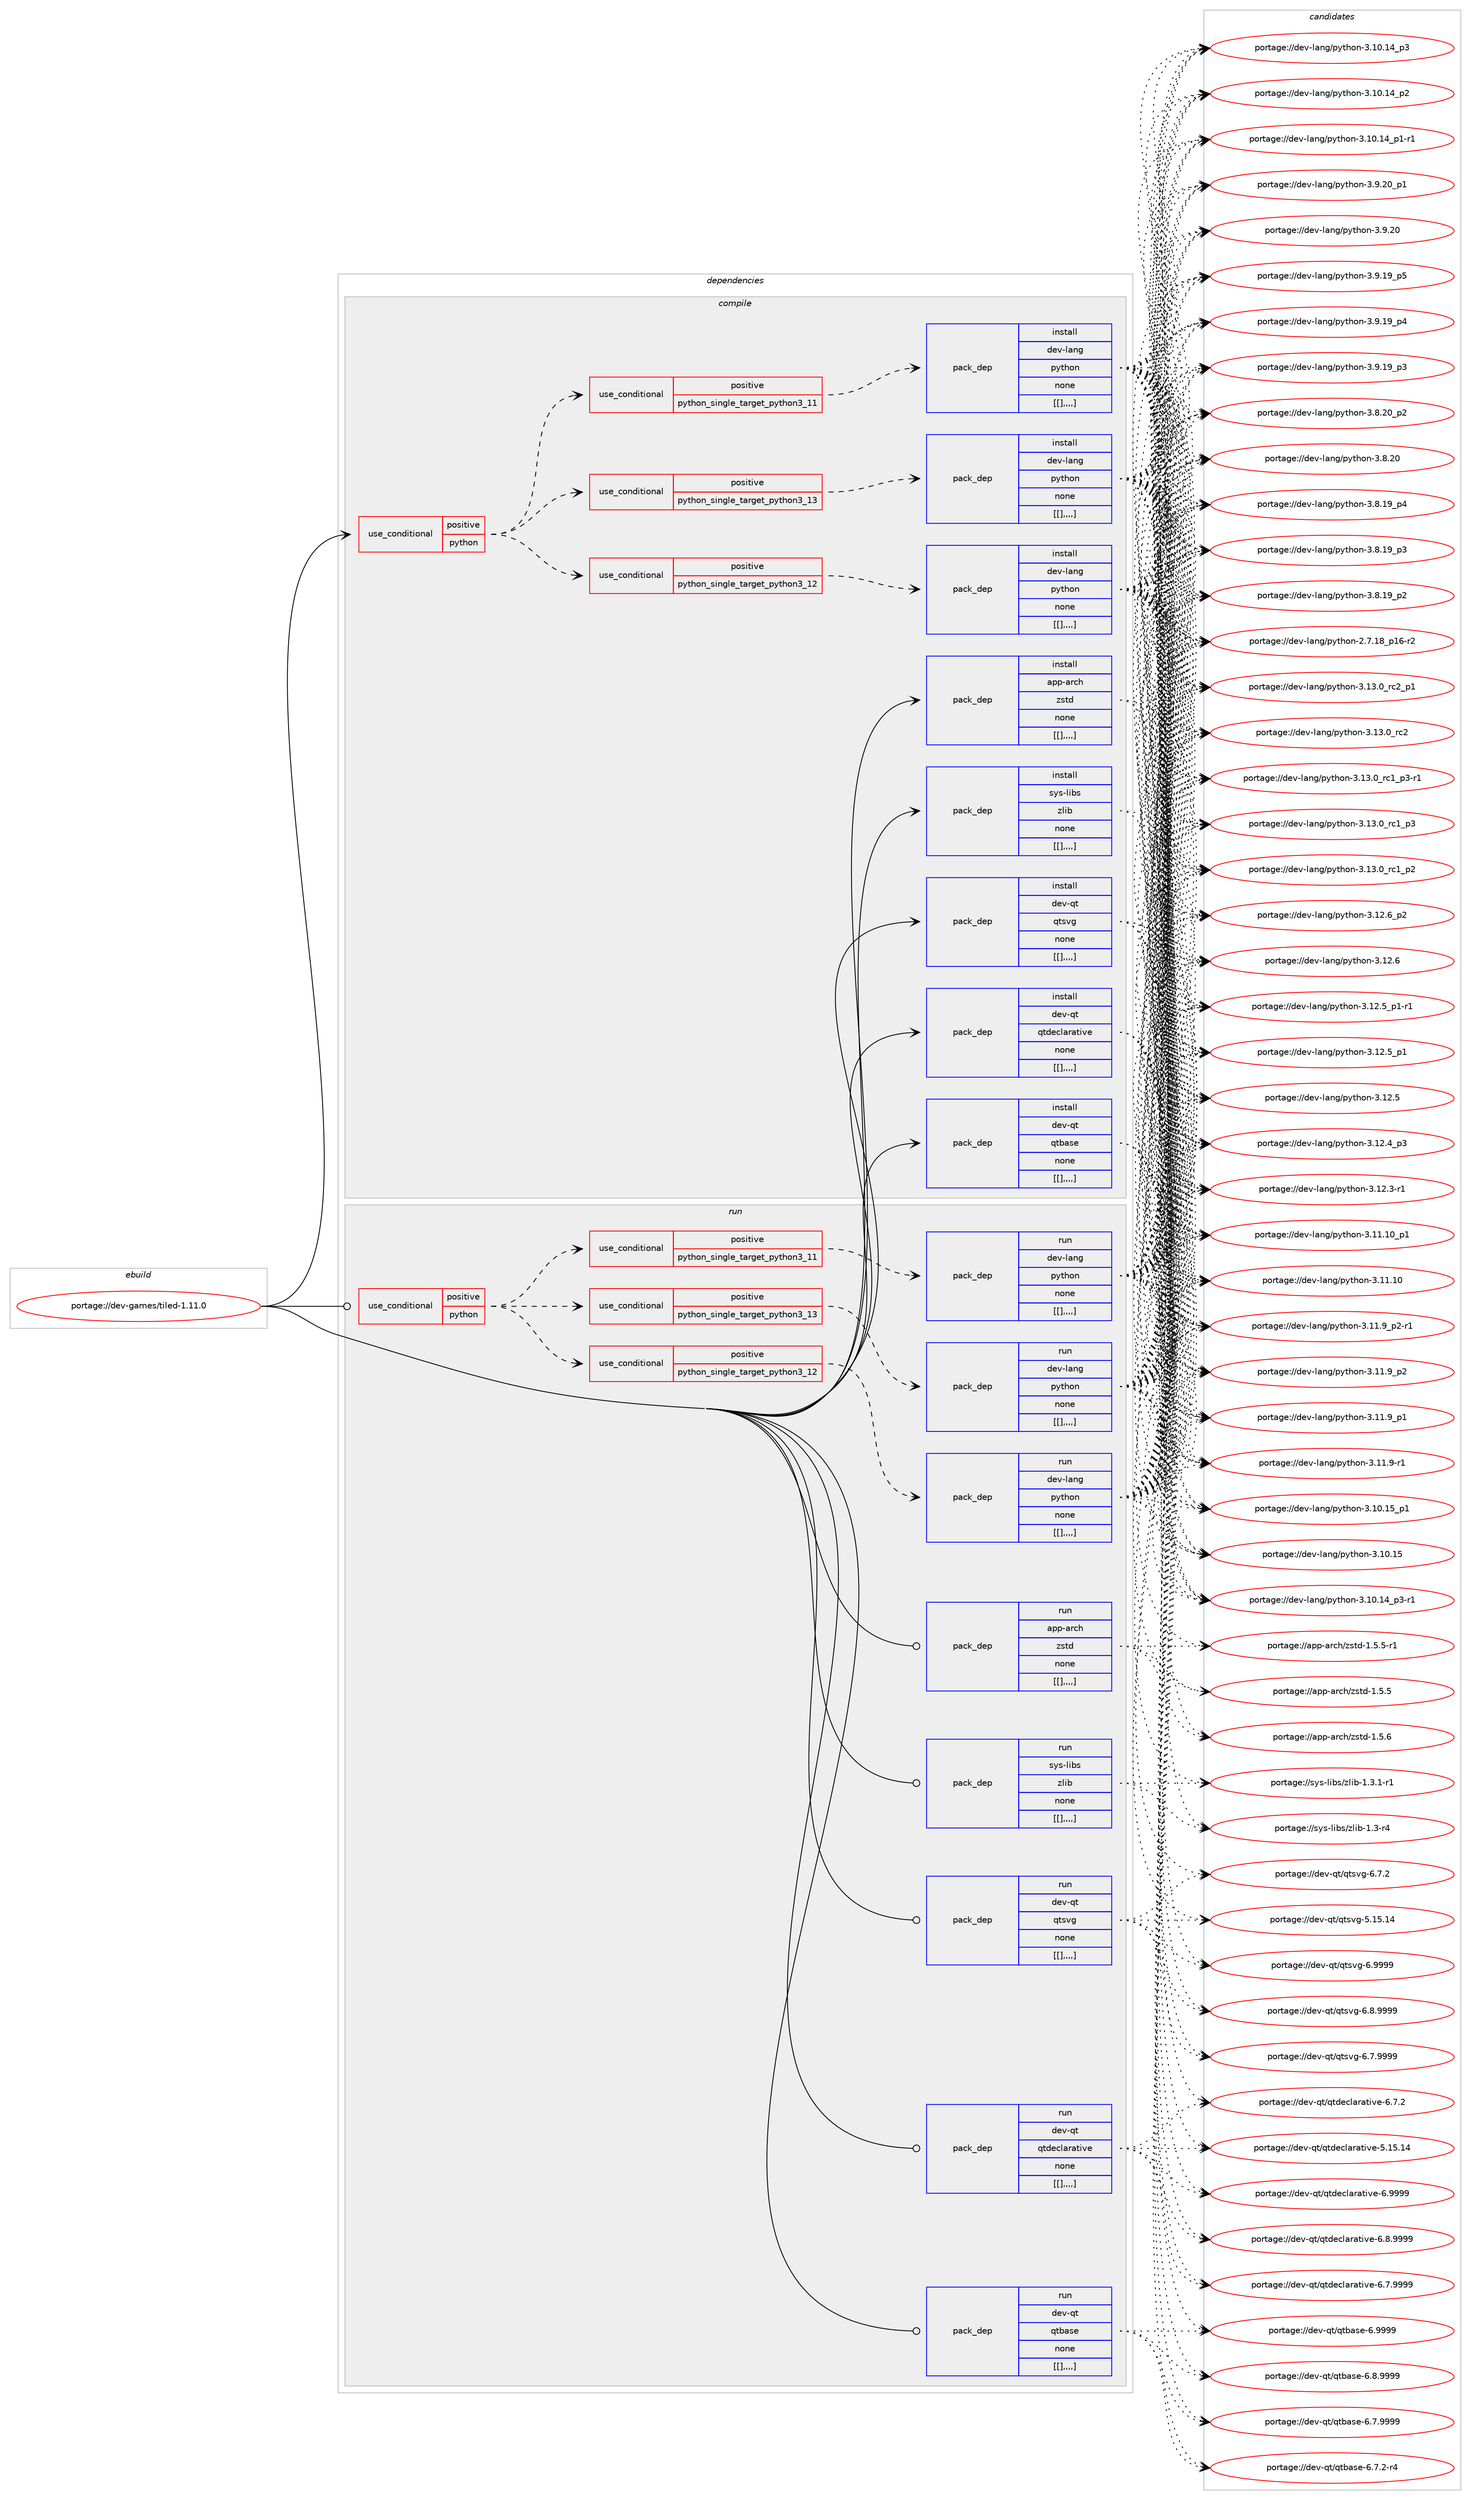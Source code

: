 digraph prolog {

# *************
# Graph options
# *************

newrank=true;
concentrate=true;
compound=true;
graph [rankdir=LR,fontname=Helvetica,fontsize=10,ranksep=1.5];#, ranksep=2.5, nodesep=0.2];
edge  [arrowhead=vee];
node  [fontname=Helvetica,fontsize=10];

# **********
# The ebuild
# **********

subgraph cluster_leftcol {
color=gray;
label=<<i>ebuild</i>>;
id [label="portage://dev-games/tiled-1.11.0", color=red, width=4, href="../dev-games/tiled-1.11.0.svg"];
}

# ****************
# The dependencies
# ****************

subgraph cluster_midcol {
color=gray;
label=<<i>dependencies</i>>;
subgraph cluster_compile {
fillcolor="#eeeeee";
style=filled;
label=<<i>compile</i>>;
subgraph cond20650 {
dependency76096 [label=<<TABLE BORDER="0" CELLBORDER="1" CELLSPACING="0" CELLPADDING="4"><TR><TD ROWSPAN="3" CELLPADDING="10">use_conditional</TD></TR><TR><TD>positive</TD></TR><TR><TD>python</TD></TR></TABLE>>, shape=none, color=red];
subgraph cond20651 {
dependency76097 [label=<<TABLE BORDER="0" CELLBORDER="1" CELLSPACING="0" CELLPADDING="4"><TR><TD ROWSPAN="3" CELLPADDING="10">use_conditional</TD></TR><TR><TD>positive</TD></TR><TR><TD>python_single_target_python3_11</TD></TR></TABLE>>, shape=none, color=red];
subgraph pack54501 {
dependency76098 [label=<<TABLE BORDER="0" CELLBORDER="1" CELLSPACING="0" CELLPADDING="4" WIDTH="220"><TR><TD ROWSPAN="6" CELLPADDING="30">pack_dep</TD></TR><TR><TD WIDTH="110">install</TD></TR><TR><TD>dev-lang</TD></TR><TR><TD>python</TD></TR><TR><TD>none</TD></TR><TR><TD>[[],,,,]</TD></TR></TABLE>>, shape=none, color=blue];
}
dependency76097:e -> dependency76098:w [weight=20,style="dashed",arrowhead="vee"];
}
dependency76096:e -> dependency76097:w [weight=20,style="dashed",arrowhead="vee"];
subgraph cond20652 {
dependency76099 [label=<<TABLE BORDER="0" CELLBORDER="1" CELLSPACING="0" CELLPADDING="4"><TR><TD ROWSPAN="3" CELLPADDING="10">use_conditional</TD></TR><TR><TD>positive</TD></TR><TR><TD>python_single_target_python3_12</TD></TR></TABLE>>, shape=none, color=red];
subgraph pack54502 {
dependency76100 [label=<<TABLE BORDER="0" CELLBORDER="1" CELLSPACING="0" CELLPADDING="4" WIDTH="220"><TR><TD ROWSPAN="6" CELLPADDING="30">pack_dep</TD></TR><TR><TD WIDTH="110">install</TD></TR><TR><TD>dev-lang</TD></TR><TR><TD>python</TD></TR><TR><TD>none</TD></TR><TR><TD>[[],,,,]</TD></TR></TABLE>>, shape=none, color=blue];
}
dependency76099:e -> dependency76100:w [weight=20,style="dashed",arrowhead="vee"];
}
dependency76096:e -> dependency76099:w [weight=20,style="dashed",arrowhead="vee"];
subgraph cond20653 {
dependency76101 [label=<<TABLE BORDER="0" CELLBORDER="1" CELLSPACING="0" CELLPADDING="4"><TR><TD ROWSPAN="3" CELLPADDING="10">use_conditional</TD></TR><TR><TD>positive</TD></TR><TR><TD>python_single_target_python3_13</TD></TR></TABLE>>, shape=none, color=red];
subgraph pack54503 {
dependency76102 [label=<<TABLE BORDER="0" CELLBORDER="1" CELLSPACING="0" CELLPADDING="4" WIDTH="220"><TR><TD ROWSPAN="6" CELLPADDING="30">pack_dep</TD></TR><TR><TD WIDTH="110">install</TD></TR><TR><TD>dev-lang</TD></TR><TR><TD>python</TD></TR><TR><TD>none</TD></TR><TR><TD>[[],,,,]</TD></TR></TABLE>>, shape=none, color=blue];
}
dependency76101:e -> dependency76102:w [weight=20,style="dashed",arrowhead="vee"];
}
dependency76096:e -> dependency76101:w [weight=20,style="dashed",arrowhead="vee"];
}
id:e -> dependency76096:w [weight=20,style="solid",arrowhead="vee"];
subgraph pack54504 {
dependency76103 [label=<<TABLE BORDER="0" CELLBORDER="1" CELLSPACING="0" CELLPADDING="4" WIDTH="220"><TR><TD ROWSPAN="6" CELLPADDING="30">pack_dep</TD></TR><TR><TD WIDTH="110">install</TD></TR><TR><TD>app-arch</TD></TR><TR><TD>zstd</TD></TR><TR><TD>none</TD></TR><TR><TD>[[],,,,]</TD></TR></TABLE>>, shape=none, color=blue];
}
id:e -> dependency76103:w [weight=20,style="solid",arrowhead="vee"];
subgraph pack54505 {
dependency76104 [label=<<TABLE BORDER="0" CELLBORDER="1" CELLSPACING="0" CELLPADDING="4" WIDTH="220"><TR><TD ROWSPAN="6" CELLPADDING="30">pack_dep</TD></TR><TR><TD WIDTH="110">install</TD></TR><TR><TD>dev-qt</TD></TR><TR><TD>qtbase</TD></TR><TR><TD>none</TD></TR><TR><TD>[[],,,,]</TD></TR></TABLE>>, shape=none, color=blue];
}
id:e -> dependency76104:w [weight=20,style="solid",arrowhead="vee"];
subgraph pack54506 {
dependency76105 [label=<<TABLE BORDER="0" CELLBORDER="1" CELLSPACING="0" CELLPADDING="4" WIDTH="220"><TR><TD ROWSPAN="6" CELLPADDING="30">pack_dep</TD></TR><TR><TD WIDTH="110">install</TD></TR><TR><TD>dev-qt</TD></TR><TR><TD>qtdeclarative</TD></TR><TR><TD>none</TD></TR><TR><TD>[[],,,,]</TD></TR></TABLE>>, shape=none, color=blue];
}
id:e -> dependency76105:w [weight=20,style="solid",arrowhead="vee"];
subgraph pack54507 {
dependency76106 [label=<<TABLE BORDER="0" CELLBORDER="1" CELLSPACING="0" CELLPADDING="4" WIDTH="220"><TR><TD ROWSPAN="6" CELLPADDING="30">pack_dep</TD></TR><TR><TD WIDTH="110">install</TD></TR><TR><TD>dev-qt</TD></TR><TR><TD>qtsvg</TD></TR><TR><TD>none</TD></TR><TR><TD>[[],,,,]</TD></TR></TABLE>>, shape=none, color=blue];
}
id:e -> dependency76106:w [weight=20,style="solid",arrowhead="vee"];
subgraph pack54508 {
dependency76107 [label=<<TABLE BORDER="0" CELLBORDER="1" CELLSPACING="0" CELLPADDING="4" WIDTH="220"><TR><TD ROWSPAN="6" CELLPADDING="30">pack_dep</TD></TR><TR><TD WIDTH="110">install</TD></TR><TR><TD>sys-libs</TD></TR><TR><TD>zlib</TD></TR><TR><TD>none</TD></TR><TR><TD>[[],,,,]</TD></TR></TABLE>>, shape=none, color=blue];
}
id:e -> dependency76107:w [weight=20,style="solid",arrowhead="vee"];
}
subgraph cluster_compileandrun {
fillcolor="#eeeeee";
style=filled;
label=<<i>compile and run</i>>;
}
subgraph cluster_run {
fillcolor="#eeeeee";
style=filled;
label=<<i>run</i>>;
subgraph cond20654 {
dependency76108 [label=<<TABLE BORDER="0" CELLBORDER="1" CELLSPACING="0" CELLPADDING="4"><TR><TD ROWSPAN="3" CELLPADDING="10">use_conditional</TD></TR><TR><TD>positive</TD></TR><TR><TD>python</TD></TR></TABLE>>, shape=none, color=red];
subgraph cond20655 {
dependency76109 [label=<<TABLE BORDER="0" CELLBORDER="1" CELLSPACING="0" CELLPADDING="4"><TR><TD ROWSPAN="3" CELLPADDING="10">use_conditional</TD></TR><TR><TD>positive</TD></TR><TR><TD>python_single_target_python3_11</TD></TR></TABLE>>, shape=none, color=red];
subgraph pack54509 {
dependency76110 [label=<<TABLE BORDER="0" CELLBORDER="1" CELLSPACING="0" CELLPADDING="4" WIDTH="220"><TR><TD ROWSPAN="6" CELLPADDING="30">pack_dep</TD></TR><TR><TD WIDTH="110">run</TD></TR><TR><TD>dev-lang</TD></TR><TR><TD>python</TD></TR><TR><TD>none</TD></TR><TR><TD>[[],,,,]</TD></TR></TABLE>>, shape=none, color=blue];
}
dependency76109:e -> dependency76110:w [weight=20,style="dashed",arrowhead="vee"];
}
dependency76108:e -> dependency76109:w [weight=20,style="dashed",arrowhead="vee"];
subgraph cond20656 {
dependency76111 [label=<<TABLE BORDER="0" CELLBORDER="1" CELLSPACING="0" CELLPADDING="4"><TR><TD ROWSPAN="3" CELLPADDING="10">use_conditional</TD></TR><TR><TD>positive</TD></TR><TR><TD>python_single_target_python3_12</TD></TR></TABLE>>, shape=none, color=red];
subgraph pack54510 {
dependency76112 [label=<<TABLE BORDER="0" CELLBORDER="1" CELLSPACING="0" CELLPADDING="4" WIDTH="220"><TR><TD ROWSPAN="6" CELLPADDING="30">pack_dep</TD></TR><TR><TD WIDTH="110">run</TD></TR><TR><TD>dev-lang</TD></TR><TR><TD>python</TD></TR><TR><TD>none</TD></TR><TR><TD>[[],,,,]</TD></TR></TABLE>>, shape=none, color=blue];
}
dependency76111:e -> dependency76112:w [weight=20,style="dashed",arrowhead="vee"];
}
dependency76108:e -> dependency76111:w [weight=20,style="dashed",arrowhead="vee"];
subgraph cond20657 {
dependency76113 [label=<<TABLE BORDER="0" CELLBORDER="1" CELLSPACING="0" CELLPADDING="4"><TR><TD ROWSPAN="3" CELLPADDING="10">use_conditional</TD></TR><TR><TD>positive</TD></TR><TR><TD>python_single_target_python3_13</TD></TR></TABLE>>, shape=none, color=red];
subgraph pack54511 {
dependency76114 [label=<<TABLE BORDER="0" CELLBORDER="1" CELLSPACING="0" CELLPADDING="4" WIDTH="220"><TR><TD ROWSPAN="6" CELLPADDING="30">pack_dep</TD></TR><TR><TD WIDTH="110">run</TD></TR><TR><TD>dev-lang</TD></TR><TR><TD>python</TD></TR><TR><TD>none</TD></TR><TR><TD>[[],,,,]</TD></TR></TABLE>>, shape=none, color=blue];
}
dependency76113:e -> dependency76114:w [weight=20,style="dashed",arrowhead="vee"];
}
dependency76108:e -> dependency76113:w [weight=20,style="dashed",arrowhead="vee"];
}
id:e -> dependency76108:w [weight=20,style="solid",arrowhead="odot"];
subgraph pack54512 {
dependency76115 [label=<<TABLE BORDER="0" CELLBORDER="1" CELLSPACING="0" CELLPADDING="4" WIDTH="220"><TR><TD ROWSPAN="6" CELLPADDING="30">pack_dep</TD></TR><TR><TD WIDTH="110">run</TD></TR><TR><TD>app-arch</TD></TR><TR><TD>zstd</TD></TR><TR><TD>none</TD></TR><TR><TD>[[],,,,]</TD></TR></TABLE>>, shape=none, color=blue];
}
id:e -> dependency76115:w [weight=20,style="solid",arrowhead="odot"];
subgraph pack54513 {
dependency76116 [label=<<TABLE BORDER="0" CELLBORDER="1" CELLSPACING="0" CELLPADDING="4" WIDTH="220"><TR><TD ROWSPAN="6" CELLPADDING="30">pack_dep</TD></TR><TR><TD WIDTH="110">run</TD></TR><TR><TD>dev-qt</TD></TR><TR><TD>qtbase</TD></TR><TR><TD>none</TD></TR><TR><TD>[[],,,,]</TD></TR></TABLE>>, shape=none, color=blue];
}
id:e -> dependency76116:w [weight=20,style="solid",arrowhead="odot"];
subgraph pack54514 {
dependency76117 [label=<<TABLE BORDER="0" CELLBORDER="1" CELLSPACING="0" CELLPADDING="4" WIDTH="220"><TR><TD ROWSPAN="6" CELLPADDING="30">pack_dep</TD></TR><TR><TD WIDTH="110">run</TD></TR><TR><TD>dev-qt</TD></TR><TR><TD>qtdeclarative</TD></TR><TR><TD>none</TD></TR><TR><TD>[[],,,,]</TD></TR></TABLE>>, shape=none, color=blue];
}
id:e -> dependency76117:w [weight=20,style="solid",arrowhead="odot"];
subgraph pack54515 {
dependency76118 [label=<<TABLE BORDER="0" CELLBORDER="1" CELLSPACING="0" CELLPADDING="4" WIDTH="220"><TR><TD ROWSPAN="6" CELLPADDING="30">pack_dep</TD></TR><TR><TD WIDTH="110">run</TD></TR><TR><TD>dev-qt</TD></TR><TR><TD>qtsvg</TD></TR><TR><TD>none</TD></TR><TR><TD>[[],,,,]</TD></TR></TABLE>>, shape=none, color=blue];
}
id:e -> dependency76118:w [weight=20,style="solid",arrowhead="odot"];
subgraph pack54516 {
dependency76119 [label=<<TABLE BORDER="0" CELLBORDER="1" CELLSPACING="0" CELLPADDING="4" WIDTH="220"><TR><TD ROWSPAN="6" CELLPADDING="30">pack_dep</TD></TR><TR><TD WIDTH="110">run</TD></TR><TR><TD>sys-libs</TD></TR><TR><TD>zlib</TD></TR><TR><TD>none</TD></TR><TR><TD>[[],,,,]</TD></TR></TABLE>>, shape=none, color=blue];
}
id:e -> dependency76119:w [weight=20,style="solid",arrowhead="odot"];
}
}

# **************
# The candidates
# **************

subgraph cluster_choices {
rank=same;
color=gray;
label=<<i>candidates</i>>;

subgraph choice54501 {
color=black;
nodesep=1;
choice100101118451089711010347112121116104111110455146495146489511499509511249 [label="portage://dev-lang/python-3.13.0_rc2_p1", color=red, width=4,href="../dev-lang/python-3.13.0_rc2_p1.svg"];
choice10010111845108971101034711212111610411111045514649514648951149950 [label="portage://dev-lang/python-3.13.0_rc2", color=red, width=4,href="../dev-lang/python-3.13.0_rc2.svg"];
choice1001011184510897110103471121211161041111104551464951464895114994995112514511449 [label="portage://dev-lang/python-3.13.0_rc1_p3-r1", color=red, width=4,href="../dev-lang/python-3.13.0_rc1_p3-r1.svg"];
choice100101118451089711010347112121116104111110455146495146489511499499511251 [label="portage://dev-lang/python-3.13.0_rc1_p3", color=red, width=4,href="../dev-lang/python-3.13.0_rc1_p3.svg"];
choice100101118451089711010347112121116104111110455146495146489511499499511250 [label="portage://dev-lang/python-3.13.0_rc1_p2", color=red, width=4,href="../dev-lang/python-3.13.0_rc1_p2.svg"];
choice100101118451089711010347112121116104111110455146495046549511250 [label="portage://dev-lang/python-3.12.6_p2", color=red, width=4,href="../dev-lang/python-3.12.6_p2.svg"];
choice10010111845108971101034711212111610411111045514649504654 [label="portage://dev-lang/python-3.12.6", color=red, width=4,href="../dev-lang/python-3.12.6.svg"];
choice1001011184510897110103471121211161041111104551464950465395112494511449 [label="portage://dev-lang/python-3.12.5_p1-r1", color=red, width=4,href="../dev-lang/python-3.12.5_p1-r1.svg"];
choice100101118451089711010347112121116104111110455146495046539511249 [label="portage://dev-lang/python-3.12.5_p1", color=red, width=4,href="../dev-lang/python-3.12.5_p1.svg"];
choice10010111845108971101034711212111610411111045514649504653 [label="portage://dev-lang/python-3.12.5", color=red, width=4,href="../dev-lang/python-3.12.5.svg"];
choice100101118451089711010347112121116104111110455146495046529511251 [label="portage://dev-lang/python-3.12.4_p3", color=red, width=4,href="../dev-lang/python-3.12.4_p3.svg"];
choice100101118451089711010347112121116104111110455146495046514511449 [label="portage://dev-lang/python-3.12.3-r1", color=red, width=4,href="../dev-lang/python-3.12.3-r1.svg"];
choice10010111845108971101034711212111610411111045514649494649489511249 [label="portage://dev-lang/python-3.11.10_p1", color=red, width=4,href="../dev-lang/python-3.11.10_p1.svg"];
choice1001011184510897110103471121211161041111104551464949464948 [label="portage://dev-lang/python-3.11.10", color=red, width=4,href="../dev-lang/python-3.11.10.svg"];
choice1001011184510897110103471121211161041111104551464949465795112504511449 [label="portage://dev-lang/python-3.11.9_p2-r1", color=red, width=4,href="../dev-lang/python-3.11.9_p2-r1.svg"];
choice100101118451089711010347112121116104111110455146494946579511250 [label="portage://dev-lang/python-3.11.9_p2", color=red, width=4,href="../dev-lang/python-3.11.9_p2.svg"];
choice100101118451089711010347112121116104111110455146494946579511249 [label="portage://dev-lang/python-3.11.9_p1", color=red, width=4,href="../dev-lang/python-3.11.9_p1.svg"];
choice100101118451089711010347112121116104111110455146494946574511449 [label="portage://dev-lang/python-3.11.9-r1", color=red, width=4,href="../dev-lang/python-3.11.9-r1.svg"];
choice10010111845108971101034711212111610411111045514649484649539511249 [label="portage://dev-lang/python-3.10.15_p1", color=red, width=4,href="../dev-lang/python-3.10.15_p1.svg"];
choice1001011184510897110103471121211161041111104551464948464953 [label="portage://dev-lang/python-3.10.15", color=red, width=4,href="../dev-lang/python-3.10.15.svg"];
choice100101118451089711010347112121116104111110455146494846495295112514511449 [label="portage://dev-lang/python-3.10.14_p3-r1", color=red, width=4,href="../dev-lang/python-3.10.14_p3-r1.svg"];
choice10010111845108971101034711212111610411111045514649484649529511251 [label="portage://dev-lang/python-3.10.14_p3", color=red, width=4,href="../dev-lang/python-3.10.14_p3.svg"];
choice10010111845108971101034711212111610411111045514649484649529511250 [label="portage://dev-lang/python-3.10.14_p2", color=red, width=4,href="../dev-lang/python-3.10.14_p2.svg"];
choice100101118451089711010347112121116104111110455146494846495295112494511449 [label="portage://dev-lang/python-3.10.14_p1-r1", color=red, width=4,href="../dev-lang/python-3.10.14_p1-r1.svg"];
choice100101118451089711010347112121116104111110455146574650489511249 [label="portage://dev-lang/python-3.9.20_p1", color=red, width=4,href="../dev-lang/python-3.9.20_p1.svg"];
choice10010111845108971101034711212111610411111045514657465048 [label="portage://dev-lang/python-3.9.20", color=red, width=4,href="../dev-lang/python-3.9.20.svg"];
choice100101118451089711010347112121116104111110455146574649579511253 [label="portage://dev-lang/python-3.9.19_p5", color=red, width=4,href="../dev-lang/python-3.9.19_p5.svg"];
choice100101118451089711010347112121116104111110455146574649579511252 [label="portage://dev-lang/python-3.9.19_p4", color=red, width=4,href="../dev-lang/python-3.9.19_p4.svg"];
choice100101118451089711010347112121116104111110455146574649579511251 [label="portage://dev-lang/python-3.9.19_p3", color=red, width=4,href="../dev-lang/python-3.9.19_p3.svg"];
choice100101118451089711010347112121116104111110455146564650489511250 [label="portage://dev-lang/python-3.8.20_p2", color=red, width=4,href="../dev-lang/python-3.8.20_p2.svg"];
choice10010111845108971101034711212111610411111045514656465048 [label="portage://dev-lang/python-3.8.20", color=red, width=4,href="../dev-lang/python-3.8.20.svg"];
choice100101118451089711010347112121116104111110455146564649579511252 [label="portage://dev-lang/python-3.8.19_p4", color=red, width=4,href="../dev-lang/python-3.8.19_p4.svg"];
choice100101118451089711010347112121116104111110455146564649579511251 [label="portage://dev-lang/python-3.8.19_p3", color=red, width=4,href="../dev-lang/python-3.8.19_p3.svg"];
choice100101118451089711010347112121116104111110455146564649579511250 [label="portage://dev-lang/python-3.8.19_p2", color=red, width=4,href="../dev-lang/python-3.8.19_p2.svg"];
choice100101118451089711010347112121116104111110455046554649569511249544511450 [label="portage://dev-lang/python-2.7.18_p16-r2", color=red, width=4,href="../dev-lang/python-2.7.18_p16-r2.svg"];
dependency76098:e -> choice100101118451089711010347112121116104111110455146495146489511499509511249:w [style=dotted,weight="100"];
dependency76098:e -> choice10010111845108971101034711212111610411111045514649514648951149950:w [style=dotted,weight="100"];
dependency76098:e -> choice1001011184510897110103471121211161041111104551464951464895114994995112514511449:w [style=dotted,weight="100"];
dependency76098:e -> choice100101118451089711010347112121116104111110455146495146489511499499511251:w [style=dotted,weight="100"];
dependency76098:e -> choice100101118451089711010347112121116104111110455146495146489511499499511250:w [style=dotted,weight="100"];
dependency76098:e -> choice100101118451089711010347112121116104111110455146495046549511250:w [style=dotted,weight="100"];
dependency76098:e -> choice10010111845108971101034711212111610411111045514649504654:w [style=dotted,weight="100"];
dependency76098:e -> choice1001011184510897110103471121211161041111104551464950465395112494511449:w [style=dotted,weight="100"];
dependency76098:e -> choice100101118451089711010347112121116104111110455146495046539511249:w [style=dotted,weight="100"];
dependency76098:e -> choice10010111845108971101034711212111610411111045514649504653:w [style=dotted,weight="100"];
dependency76098:e -> choice100101118451089711010347112121116104111110455146495046529511251:w [style=dotted,weight="100"];
dependency76098:e -> choice100101118451089711010347112121116104111110455146495046514511449:w [style=dotted,weight="100"];
dependency76098:e -> choice10010111845108971101034711212111610411111045514649494649489511249:w [style=dotted,weight="100"];
dependency76098:e -> choice1001011184510897110103471121211161041111104551464949464948:w [style=dotted,weight="100"];
dependency76098:e -> choice1001011184510897110103471121211161041111104551464949465795112504511449:w [style=dotted,weight="100"];
dependency76098:e -> choice100101118451089711010347112121116104111110455146494946579511250:w [style=dotted,weight="100"];
dependency76098:e -> choice100101118451089711010347112121116104111110455146494946579511249:w [style=dotted,weight="100"];
dependency76098:e -> choice100101118451089711010347112121116104111110455146494946574511449:w [style=dotted,weight="100"];
dependency76098:e -> choice10010111845108971101034711212111610411111045514649484649539511249:w [style=dotted,weight="100"];
dependency76098:e -> choice1001011184510897110103471121211161041111104551464948464953:w [style=dotted,weight="100"];
dependency76098:e -> choice100101118451089711010347112121116104111110455146494846495295112514511449:w [style=dotted,weight="100"];
dependency76098:e -> choice10010111845108971101034711212111610411111045514649484649529511251:w [style=dotted,weight="100"];
dependency76098:e -> choice10010111845108971101034711212111610411111045514649484649529511250:w [style=dotted,weight="100"];
dependency76098:e -> choice100101118451089711010347112121116104111110455146494846495295112494511449:w [style=dotted,weight="100"];
dependency76098:e -> choice100101118451089711010347112121116104111110455146574650489511249:w [style=dotted,weight="100"];
dependency76098:e -> choice10010111845108971101034711212111610411111045514657465048:w [style=dotted,weight="100"];
dependency76098:e -> choice100101118451089711010347112121116104111110455146574649579511253:w [style=dotted,weight="100"];
dependency76098:e -> choice100101118451089711010347112121116104111110455146574649579511252:w [style=dotted,weight="100"];
dependency76098:e -> choice100101118451089711010347112121116104111110455146574649579511251:w [style=dotted,weight="100"];
dependency76098:e -> choice100101118451089711010347112121116104111110455146564650489511250:w [style=dotted,weight="100"];
dependency76098:e -> choice10010111845108971101034711212111610411111045514656465048:w [style=dotted,weight="100"];
dependency76098:e -> choice100101118451089711010347112121116104111110455146564649579511252:w [style=dotted,weight="100"];
dependency76098:e -> choice100101118451089711010347112121116104111110455146564649579511251:w [style=dotted,weight="100"];
dependency76098:e -> choice100101118451089711010347112121116104111110455146564649579511250:w [style=dotted,weight="100"];
dependency76098:e -> choice100101118451089711010347112121116104111110455046554649569511249544511450:w [style=dotted,weight="100"];
}
subgraph choice54502 {
color=black;
nodesep=1;
choice100101118451089711010347112121116104111110455146495146489511499509511249 [label="portage://dev-lang/python-3.13.0_rc2_p1", color=red, width=4,href="../dev-lang/python-3.13.0_rc2_p1.svg"];
choice10010111845108971101034711212111610411111045514649514648951149950 [label="portage://dev-lang/python-3.13.0_rc2", color=red, width=4,href="../dev-lang/python-3.13.0_rc2.svg"];
choice1001011184510897110103471121211161041111104551464951464895114994995112514511449 [label="portage://dev-lang/python-3.13.0_rc1_p3-r1", color=red, width=4,href="../dev-lang/python-3.13.0_rc1_p3-r1.svg"];
choice100101118451089711010347112121116104111110455146495146489511499499511251 [label="portage://dev-lang/python-3.13.0_rc1_p3", color=red, width=4,href="../dev-lang/python-3.13.0_rc1_p3.svg"];
choice100101118451089711010347112121116104111110455146495146489511499499511250 [label="portage://dev-lang/python-3.13.0_rc1_p2", color=red, width=4,href="../dev-lang/python-3.13.0_rc1_p2.svg"];
choice100101118451089711010347112121116104111110455146495046549511250 [label="portage://dev-lang/python-3.12.6_p2", color=red, width=4,href="../dev-lang/python-3.12.6_p2.svg"];
choice10010111845108971101034711212111610411111045514649504654 [label="portage://dev-lang/python-3.12.6", color=red, width=4,href="../dev-lang/python-3.12.6.svg"];
choice1001011184510897110103471121211161041111104551464950465395112494511449 [label="portage://dev-lang/python-3.12.5_p1-r1", color=red, width=4,href="../dev-lang/python-3.12.5_p1-r1.svg"];
choice100101118451089711010347112121116104111110455146495046539511249 [label="portage://dev-lang/python-3.12.5_p1", color=red, width=4,href="../dev-lang/python-3.12.5_p1.svg"];
choice10010111845108971101034711212111610411111045514649504653 [label="portage://dev-lang/python-3.12.5", color=red, width=4,href="../dev-lang/python-3.12.5.svg"];
choice100101118451089711010347112121116104111110455146495046529511251 [label="portage://dev-lang/python-3.12.4_p3", color=red, width=4,href="../dev-lang/python-3.12.4_p3.svg"];
choice100101118451089711010347112121116104111110455146495046514511449 [label="portage://dev-lang/python-3.12.3-r1", color=red, width=4,href="../dev-lang/python-3.12.3-r1.svg"];
choice10010111845108971101034711212111610411111045514649494649489511249 [label="portage://dev-lang/python-3.11.10_p1", color=red, width=4,href="../dev-lang/python-3.11.10_p1.svg"];
choice1001011184510897110103471121211161041111104551464949464948 [label="portage://dev-lang/python-3.11.10", color=red, width=4,href="../dev-lang/python-3.11.10.svg"];
choice1001011184510897110103471121211161041111104551464949465795112504511449 [label="portage://dev-lang/python-3.11.9_p2-r1", color=red, width=4,href="../dev-lang/python-3.11.9_p2-r1.svg"];
choice100101118451089711010347112121116104111110455146494946579511250 [label="portage://dev-lang/python-3.11.9_p2", color=red, width=4,href="../dev-lang/python-3.11.9_p2.svg"];
choice100101118451089711010347112121116104111110455146494946579511249 [label="portage://dev-lang/python-3.11.9_p1", color=red, width=4,href="../dev-lang/python-3.11.9_p1.svg"];
choice100101118451089711010347112121116104111110455146494946574511449 [label="portage://dev-lang/python-3.11.9-r1", color=red, width=4,href="../dev-lang/python-3.11.9-r1.svg"];
choice10010111845108971101034711212111610411111045514649484649539511249 [label="portage://dev-lang/python-3.10.15_p1", color=red, width=4,href="../dev-lang/python-3.10.15_p1.svg"];
choice1001011184510897110103471121211161041111104551464948464953 [label="portage://dev-lang/python-3.10.15", color=red, width=4,href="../dev-lang/python-3.10.15.svg"];
choice100101118451089711010347112121116104111110455146494846495295112514511449 [label="portage://dev-lang/python-3.10.14_p3-r1", color=red, width=4,href="../dev-lang/python-3.10.14_p3-r1.svg"];
choice10010111845108971101034711212111610411111045514649484649529511251 [label="portage://dev-lang/python-3.10.14_p3", color=red, width=4,href="../dev-lang/python-3.10.14_p3.svg"];
choice10010111845108971101034711212111610411111045514649484649529511250 [label="portage://dev-lang/python-3.10.14_p2", color=red, width=4,href="../dev-lang/python-3.10.14_p2.svg"];
choice100101118451089711010347112121116104111110455146494846495295112494511449 [label="portage://dev-lang/python-3.10.14_p1-r1", color=red, width=4,href="../dev-lang/python-3.10.14_p1-r1.svg"];
choice100101118451089711010347112121116104111110455146574650489511249 [label="portage://dev-lang/python-3.9.20_p1", color=red, width=4,href="../dev-lang/python-3.9.20_p1.svg"];
choice10010111845108971101034711212111610411111045514657465048 [label="portage://dev-lang/python-3.9.20", color=red, width=4,href="../dev-lang/python-3.9.20.svg"];
choice100101118451089711010347112121116104111110455146574649579511253 [label="portage://dev-lang/python-3.9.19_p5", color=red, width=4,href="../dev-lang/python-3.9.19_p5.svg"];
choice100101118451089711010347112121116104111110455146574649579511252 [label="portage://dev-lang/python-3.9.19_p4", color=red, width=4,href="../dev-lang/python-3.9.19_p4.svg"];
choice100101118451089711010347112121116104111110455146574649579511251 [label="portage://dev-lang/python-3.9.19_p3", color=red, width=4,href="../dev-lang/python-3.9.19_p3.svg"];
choice100101118451089711010347112121116104111110455146564650489511250 [label="portage://dev-lang/python-3.8.20_p2", color=red, width=4,href="../dev-lang/python-3.8.20_p2.svg"];
choice10010111845108971101034711212111610411111045514656465048 [label="portage://dev-lang/python-3.8.20", color=red, width=4,href="../dev-lang/python-3.8.20.svg"];
choice100101118451089711010347112121116104111110455146564649579511252 [label="portage://dev-lang/python-3.8.19_p4", color=red, width=4,href="../dev-lang/python-3.8.19_p4.svg"];
choice100101118451089711010347112121116104111110455146564649579511251 [label="portage://dev-lang/python-3.8.19_p3", color=red, width=4,href="../dev-lang/python-3.8.19_p3.svg"];
choice100101118451089711010347112121116104111110455146564649579511250 [label="portage://dev-lang/python-3.8.19_p2", color=red, width=4,href="../dev-lang/python-3.8.19_p2.svg"];
choice100101118451089711010347112121116104111110455046554649569511249544511450 [label="portage://dev-lang/python-2.7.18_p16-r2", color=red, width=4,href="../dev-lang/python-2.7.18_p16-r2.svg"];
dependency76100:e -> choice100101118451089711010347112121116104111110455146495146489511499509511249:w [style=dotted,weight="100"];
dependency76100:e -> choice10010111845108971101034711212111610411111045514649514648951149950:w [style=dotted,weight="100"];
dependency76100:e -> choice1001011184510897110103471121211161041111104551464951464895114994995112514511449:w [style=dotted,weight="100"];
dependency76100:e -> choice100101118451089711010347112121116104111110455146495146489511499499511251:w [style=dotted,weight="100"];
dependency76100:e -> choice100101118451089711010347112121116104111110455146495146489511499499511250:w [style=dotted,weight="100"];
dependency76100:e -> choice100101118451089711010347112121116104111110455146495046549511250:w [style=dotted,weight="100"];
dependency76100:e -> choice10010111845108971101034711212111610411111045514649504654:w [style=dotted,weight="100"];
dependency76100:e -> choice1001011184510897110103471121211161041111104551464950465395112494511449:w [style=dotted,weight="100"];
dependency76100:e -> choice100101118451089711010347112121116104111110455146495046539511249:w [style=dotted,weight="100"];
dependency76100:e -> choice10010111845108971101034711212111610411111045514649504653:w [style=dotted,weight="100"];
dependency76100:e -> choice100101118451089711010347112121116104111110455146495046529511251:w [style=dotted,weight="100"];
dependency76100:e -> choice100101118451089711010347112121116104111110455146495046514511449:w [style=dotted,weight="100"];
dependency76100:e -> choice10010111845108971101034711212111610411111045514649494649489511249:w [style=dotted,weight="100"];
dependency76100:e -> choice1001011184510897110103471121211161041111104551464949464948:w [style=dotted,weight="100"];
dependency76100:e -> choice1001011184510897110103471121211161041111104551464949465795112504511449:w [style=dotted,weight="100"];
dependency76100:e -> choice100101118451089711010347112121116104111110455146494946579511250:w [style=dotted,weight="100"];
dependency76100:e -> choice100101118451089711010347112121116104111110455146494946579511249:w [style=dotted,weight="100"];
dependency76100:e -> choice100101118451089711010347112121116104111110455146494946574511449:w [style=dotted,weight="100"];
dependency76100:e -> choice10010111845108971101034711212111610411111045514649484649539511249:w [style=dotted,weight="100"];
dependency76100:e -> choice1001011184510897110103471121211161041111104551464948464953:w [style=dotted,weight="100"];
dependency76100:e -> choice100101118451089711010347112121116104111110455146494846495295112514511449:w [style=dotted,weight="100"];
dependency76100:e -> choice10010111845108971101034711212111610411111045514649484649529511251:w [style=dotted,weight="100"];
dependency76100:e -> choice10010111845108971101034711212111610411111045514649484649529511250:w [style=dotted,weight="100"];
dependency76100:e -> choice100101118451089711010347112121116104111110455146494846495295112494511449:w [style=dotted,weight="100"];
dependency76100:e -> choice100101118451089711010347112121116104111110455146574650489511249:w [style=dotted,weight="100"];
dependency76100:e -> choice10010111845108971101034711212111610411111045514657465048:w [style=dotted,weight="100"];
dependency76100:e -> choice100101118451089711010347112121116104111110455146574649579511253:w [style=dotted,weight="100"];
dependency76100:e -> choice100101118451089711010347112121116104111110455146574649579511252:w [style=dotted,weight="100"];
dependency76100:e -> choice100101118451089711010347112121116104111110455146574649579511251:w [style=dotted,weight="100"];
dependency76100:e -> choice100101118451089711010347112121116104111110455146564650489511250:w [style=dotted,weight="100"];
dependency76100:e -> choice10010111845108971101034711212111610411111045514656465048:w [style=dotted,weight="100"];
dependency76100:e -> choice100101118451089711010347112121116104111110455146564649579511252:w [style=dotted,weight="100"];
dependency76100:e -> choice100101118451089711010347112121116104111110455146564649579511251:w [style=dotted,weight="100"];
dependency76100:e -> choice100101118451089711010347112121116104111110455146564649579511250:w [style=dotted,weight="100"];
dependency76100:e -> choice100101118451089711010347112121116104111110455046554649569511249544511450:w [style=dotted,weight="100"];
}
subgraph choice54503 {
color=black;
nodesep=1;
choice100101118451089711010347112121116104111110455146495146489511499509511249 [label="portage://dev-lang/python-3.13.0_rc2_p1", color=red, width=4,href="../dev-lang/python-3.13.0_rc2_p1.svg"];
choice10010111845108971101034711212111610411111045514649514648951149950 [label="portage://dev-lang/python-3.13.0_rc2", color=red, width=4,href="../dev-lang/python-3.13.0_rc2.svg"];
choice1001011184510897110103471121211161041111104551464951464895114994995112514511449 [label="portage://dev-lang/python-3.13.0_rc1_p3-r1", color=red, width=4,href="../dev-lang/python-3.13.0_rc1_p3-r1.svg"];
choice100101118451089711010347112121116104111110455146495146489511499499511251 [label="portage://dev-lang/python-3.13.0_rc1_p3", color=red, width=4,href="../dev-lang/python-3.13.0_rc1_p3.svg"];
choice100101118451089711010347112121116104111110455146495146489511499499511250 [label="portage://dev-lang/python-3.13.0_rc1_p2", color=red, width=4,href="../dev-lang/python-3.13.0_rc1_p2.svg"];
choice100101118451089711010347112121116104111110455146495046549511250 [label="portage://dev-lang/python-3.12.6_p2", color=red, width=4,href="../dev-lang/python-3.12.6_p2.svg"];
choice10010111845108971101034711212111610411111045514649504654 [label="portage://dev-lang/python-3.12.6", color=red, width=4,href="../dev-lang/python-3.12.6.svg"];
choice1001011184510897110103471121211161041111104551464950465395112494511449 [label="portage://dev-lang/python-3.12.5_p1-r1", color=red, width=4,href="../dev-lang/python-3.12.5_p1-r1.svg"];
choice100101118451089711010347112121116104111110455146495046539511249 [label="portage://dev-lang/python-3.12.5_p1", color=red, width=4,href="../dev-lang/python-3.12.5_p1.svg"];
choice10010111845108971101034711212111610411111045514649504653 [label="portage://dev-lang/python-3.12.5", color=red, width=4,href="../dev-lang/python-3.12.5.svg"];
choice100101118451089711010347112121116104111110455146495046529511251 [label="portage://dev-lang/python-3.12.4_p3", color=red, width=4,href="../dev-lang/python-3.12.4_p3.svg"];
choice100101118451089711010347112121116104111110455146495046514511449 [label="portage://dev-lang/python-3.12.3-r1", color=red, width=4,href="../dev-lang/python-3.12.3-r1.svg"];
choice10010111845108971101034711212111610411111045514649494649489511249 [label="portage://dev-lang/python-3.11.10_p1", color=red, width=4,href="../dev-lang/python-3.11.10_p1.svg"];
choice1001011184510897110103471121211161041111104551464949464948 [label="portage://dev-lang/python-3.11.10", color=red, width=4,href="../dev-lang/python-3.11.10.svg"];
choice1001011184510897110103471121211161041111104551464949465795112504511449 [label="portage://dev-lang/python-3.11.9_p2-r1", color=red, width=4,href="../dev-lang/python-3.11.9_p2-r1.svg"];
choice100101118451089711010347112121116104111110455146494946579511250 [label="portage://dev-lang/python-3.11.9_p2", color=red, width=4,href="../dev-lang/python-3.11.9_p2.svg"];
choice100101118451089711010347112121116104111110455146494946579511249 [label="portage://dev-lang/python-3.11.9_p1", color=red, width=4,href="../dev-lang/python-3.11.9_p1.svg"];
choice100101118451089711010347112121116104111110455146494946574511449 [label="portage://dev-lang/python-3.11.9-r1", color=red, width=4,href="../dev-lang/python-3.11.9-r1.svg"];
choice10010111845108971101034711212111610411111045514649484649539511249 [label="portage://dev-lang/python-3.10.15_p1", color=red, width=4,href="../dev-lang/python-3.10.15_p1.svg"];
choice1001011184510897110103471121211161041111104551464948464953 [label="portage://dev-lang/python-3.10.15", color=red, width=4,href="../dev-lang/python-3.10.15.svg"];
choice100101118451089711010347112121116104111110455146494846495295112514511449 [label="portage://dev-lang/python-3.10.14_p3-r1", color=red, width=4,href="../dev-lang/python-3.10.14_p3-r1.svg"];
choice10010111845108971101034711212111610411111045514649484649529511251 [label="portage://dev-lang/python-3.10.14_p3", color=red, width=4,href="../dev-lang/python-3.10.14_p3.svg"];
choice10010111845108971101034711212111610411111045514649484649529511250 [label="portage://dev-lang/python-3.10.14_p2", color=red, width=4,href="../dev-lang/python-3.10.14_p2.svg"];
choice100101118451089711010347112121116104111110455146494846495295112494511449 [label="portage://dev-lang/python-3.10.14_p1-r1", color=red, width=4,href="../dev-lang/python-3.10.14_p1-r1.svg"];
choice100101118451089711010347112121116104111110455146574650489511249 [label="portage://dev-lang/python-3.9.20_p1", color=red, width=4,href="../dev-lang/python-3.9.20_p1.svg"];
choice10010111845108971101034711212111610411111045514657465048 [label="portage://dev-lang/python-3.9.20", color=red, width=4,href="../dev-lang/python-3.9.20.svg"];
choice100101118451089711010347112121116104111110455146574649579511253 [label="portage://dev-lang/python-3.9.19_p5", color=red, width=4,href="../dev-lang/python-3.9.19_p5.svg"];
choice100101118451089711010347112121116104111110455146574649579511252 [label="portage://dev-lang/python-3.9.19_p4", color=red, width=4,href="../dev-lang/python-3.9.19_p4.svg"];
choice100101118451089711010347112121116104111110455146574649579511251 [label="portage://dev-lang/python-3.9.19_p3", color=red, width=4,href="../dev-lang/python-3.9.19_p3.svg"];
choice100101118451089711010347112121116104111110455146564650489511250 [label="portage://dev-lang/python-3.8.20_p2", color=red, width=4,href="../dev-lang/python-3.8.20_p2.svg"];
choice10010111845108971101034711212111610411111045514656465048 [label="portage://dev-lang/python-3.8.20", color=red, width=4,href="../dev-lang/python-3.8.20.svg"];
choice100101118451089711010347112121116104111110455146564649579511252 [label="portage://dev-lang/python-3.8.19_p4", color=red, width=4,href="../dev-lang/python-3.8.19_p4.svg"];
choice100101118451089711010347112121116104111110455146564649579511251 [label="portage://dev-lang/python-3.8.19_p3", color=red, width=4,href="../dev-lang/python-3.8.19_p3.svg"];
choice100101118451089711010347112121116104111110455146564649579511250 [label="portage://dev-lang/python-3.8.19_p2", color=red, width=4,href="../dev-lang/python-3.8.19_p2.svg"];
choice100101118451089711010347112121116104111110455046554649569511249544511450 [label="portage://dev-lang/python-2.7.18_p16-r2", color=red, width=4,href="../dev-lang/python-2.7.18_p16-r2.svg"];
dependency76102:e -> choice100101118451089711010347112121116104111110455146495146489511499509511249:w [style=dotted,weight="100"];
dependency76102:e -> choice10010111845108971101034711212111610411111045514649514648951149950:w [style=dotted,weight="100"];
dependency76102:e -> choice1001011184510897110103471121211161041111104551464951464895114994995112514511449:w [style=dotted,weight="100"];
dependency76102:e -> choice100101118451089711010347112121116104111110455146495146489511499499511251:w [style=dotted,weight="100"];
dependency76102:e -> choice100101118451089711010347112121116104111110455146495146489511499499511250:w [style=dotted,weight="100"];
dependency76102:e -> choice100101118451089711010347112121116104111110455146495046549511250:w [style=dotted,weight="100"];
dependency76102:e -> choice10010111845108971101034711212111610411111045514649504654:w [style=dotted,weight="100"];
dependency76102:e -> choice1001011184510897110103471121211161041111104551464950465395112494511449:w [style=dotted,weight="100"];
dependency76102:e -> choice100101118451089711010347112121116104111110455146495046539511249:w [style=dotted,weight="100"];
dependency76102:e -> choice10010111845108971101034711212111610411111045514649504653:w [style=dotted,weight="100"];
dependency76102:e -> choice100101118451089711010347112121116104111110455146495046529511251:w [style=dotted,weight="100"];
dependency76102:e -> choice100101118451089711010347112121116104111110455146495046514511449:w [style=dotted,weight="100"];
dependency76102:e -> choice10010111845108971101034711212111610411111045514649494649489511249:w [style=dotted,weight="100"];
dependency76102:e -> choice1001011184510897110103471121211161041111104551464949464948:w [style=dotted,weight="100"];
dependency76102:e -> choice1001011184510897110103471121211161041111104551464949465795112504511449:w [style=dotted,weight="100"];
dependency76102:e -> choice100101118451089711010347112121116104111110455146494946579511250:w [style=dotted,weight="100"];
dependency76102:e -> choice100101118451089711010347112121116104111110455146494946579511249:w [style=dotted,weight="100"];
dependency76102:e -> choice100101118451089711010347112121116104111110455146494946574511449:w [style=dotted,weight="100"];
dependency76102:e -> choice10010111845108971101034711212111610411111045514649484649539511249:w [style=dotted,weight="100"];
dependency76102:e -> choice1001011184510897110103471121211161041111104551464948464953:w [style=dotted,weight="100"];
dependency76102:e -> choice100101118451089711010347112121116104111110455146494846495295112514511449:w [style=dotted,weight="100"];
dependency76102:e -> choice10010111845108971101034711212111610411111045514649484649529511251:w [style=dotted,weight="100"];
dependency76102:e -> choice10010111845108971101034711212111610411111045514649484649529511250:w [style=dotted,weight="100"];
dependency76102:e -> choice100101118451089711010347112121116104111110455146494846495295112494511449:w [style=dotted,weight="100"];
dependency76102:e -> choice100101118451089711010347112121116104111110455146574650489511249:w [style=dotted,weight="100"];
dependency76102:e -> choice10010111845108971101034711212111610411111045514657465048:w [style=dotted,weight="100"];
dependency76102:e -> choice100101118451089711010347112121116104111110455146574649579511253:w [style=dotted,weight="100"];
dependency76102:e -> choice100101118451089711010347112121116104111110455146574649579511252:w [style=dotted,weight="100"];
dependency76102:e -> choice100101118451089711010347112121116104111110455146574649579511251:w [style=dotted,weight="100"];
dependency76102:e -> choice100101118451089711010347112121116104111110455146564650489511250:w [style=dotted,weight="100"];
dependency76102:e -> choice10010111845108971101034711212111610411111045514656465048:w [style=dotted,weight="100"];
dependency76102:e -> choice100101118451089711010347112121116104111110455146564649579511252:w [style=dotted,weight="100"];
dependency76102:e -> choice100101118451089711010347112121116104111110455146564649579511251:w [style=dotted,weight="100"];
dependency76102:e -> choice100101118451089711010347112121116104111110455146564649579511250:w [style=dotted,weight="100"];
dependency76102:e -> choice100101118451089711010347112121116104111110455046554649569511249544511450:w [style=dotted,weight="100"];
}
subgraph choice54504 {
color=black;
nodesep=1;
choice9711211245971149910447122115116100454946534654 [label="portage://app-arch/zstd-1.5.6", color=red, width=4,href="../app-arch/zstd-1.5.6.svg"];
choice97112112459711499104471221151161004549465346534511449 [label="portage://app-arch/zstd-1.5.5-r1", color=red, width=4,href="../app-arch/zstd-1.5.5-r1.svg"];
choice9711211245971149910447122115116100454946534653 [label="portage://app-arch/zstd-1.5.5", color=red, width=4,href="../app-arch/zstd-1.5.5.svg"];
dependency76103:e -> choice9711211245971149910447122115116100454946534654:w [style=dotted,weight="100"];
dependency76103:e -> choice97112112459711499104471221151161004549465346534511449:w [style=dotted,weight="100"];
dependency76103:e -> choice9711211245971149910447122115116100454946534653:w [style=dotted,weight="100"];
}
subgraph choice54505 {
color=black;
nodesep=1;
choice1001011184511311647113116989711510145544657575757 [label="portage://dev-qt/qtbase-6.9999", color=red, width=4,href="../dev-qt/qtbase-6.9999.svg"];
choice10010111845113116471131169897115101455446564657575757 [label="portage://dev-qt/qtbase-6.8.9999", color=red, width=4,href="../dev-qt/qtbase-6.8.9999.svg"];
choice10010111845113116471131169897115101455446554657575757 [label="portage://dev-qt/qtbase-6.7.9999", color=red, width=4,href="../dev-qt/qtbase-6.7.9999.svg"];
choice100101118451131164711311698971151014554465546504511452 [label="portage://dev-qt/qtbase-6.7.2-r4", color=red, width=4,href="../dev-qt/qtbase-6.7.2-r4.svg"];
dependency76104:e -> choice1001011184511311647113116989711510145544657575757:w [style=dotted,weight="100"];
dependency76104:e -> choice10010111845113116471131169897115101455446564657575757:w [style=dotted,weight="100"];
dependency76104:e -> choice10010111845113116471131169897115101455446554657575757:w [style=dotted,weight="100"];
dependency76104:e -> choice100101118451131164711311698971151014554465546504511452:w [style=dotted,weight="100"];
}
subgraph choice54506 {
color=black;
nodesep=1;
choice100101118451131164711311610010199108971149711610511810145544657575757 [label="portage://dev-qt/qtdeclarative-6.9999", color=red, width=4,href="../dev-qt/qtdeclarative-6.9999.svg"];
choice1001011184511311647113116100101991089711497116105118101455446564657575757 [label="portage://dev-qt/qtdeclarative-6.8.9999", color=red, width=4,href="../dev-qt/qtdeclarative-6.8.9999.svg"];
choice1001011184511311647113116100101991089711497116105118101455446554657575757 [label="portage://dev-qt/qtdeclarative-6.7.9999", color=red, width=4,href="../dev-qt/qtdeclarative-6.7.9999.svg"];
choice1001011184511311647113116100101991089711497116105118101455446554650 [label="portage://dev-qt/qtdeclarative-6.7.2", color=red, width=4,href="../dev-qt/qtdeclarative-6.7.2.svg"];
choice10010111845113116471131161001019910897114971161051181014553464953464952 [label="portage://dev-qt/qtdeclarative-5.15.14", color=red, width=4,href="../dev-qt/qtdeclarative-5.15.14.svg"];
dependency76105:e -> choice100101118451131164711311610010199108971149711610511810145544657575757:w [style=dotted,weight="100"];
dependency76105:e -> choice1001011184511311647113116100101991089711497116105118101455446564657575757:w [style=dotted,weight="100"];
dependency76105:e -> choice1001011184511311647113116100101991089711497116105118101455446554657575757:w [style=dotted,weight="100"];
dependency76105:e -> choice1001011184511311647113116100101991089711497116105118101455446554650:w [style=dotted,weight="100"];
dependency76105:e -> choice10010111845113116471131161001019910897114971161051181014553464953464952:w [style=dotted,weight="100"];
}
subgraph choice54507 {
color=black;
nodesep=1;
choice100101118451131164711311611511810345544657575757 [label="portage://dev-qt/qtsvg-6.9999", color=red, width=4,href="../dev-qt/qtsvg-6.9999.svg"];
choice1001011184511311647113116115118103455446564657575757 [label="portage://dev-qt/qtsvg-6.8.9999", color=red, width=4,href="../dev-qt/qtsvg-6.8.9999.svg"];
choice1001011184511311647113116115118103455446554657575757 [label="portage://dev-qt/qtsvg-6.7.9999", color=red, width=4,href="../dev-qt/qtsvg-6.7.9999.svg"];
choice1001011184511311647113116115118103455446554650 [label="portage://dev-qt/qtsvg-6.7.2", color=red, width=4,href="../dev-qt/qtsvg-6.7.2.svg"];
choice10010111845113116471131161151181034553464953464952 [label="portage://dev-qt/qtsvg-5.15.14", color=red, width=4,href="../dev-qt/qtsvg-5.15.14.svg"];
dependency76106:e -> choice100101118451131164711311611511810345544657575757:w [style=dotted,weight="100"];
dependency76106:e -> choice1001011184511311647113116115118103455446564657575757:w [style=dotted,weight="100"];
dependency76106:e -> choice1001011184511311647113116115118103455446554657575757:w [style=dotted,weight="100"];
dependency76106:e -> choice1001011184511311647113116115118103455446554650:w [style=dotted,weight="100"];
dependency76106:e -> choice10010111845113116471131161151181034553464953464952:w [style=dotted,weight="100"];
}
subgraph choice54508 {
color=black;
nodesep=1;
choice115121115451081059811547122108105984549465146494511449 [label="portage://sys-libs/zlib-1.3.1-r1", color=red, width=4,href="../sys-libs/zlib-1.3.1-r1.svg"];
choice11512111545108105981154712210810598454946514511452 [label="portage://sys-libs/zlib-1.3-r4", color=red, width=4,href="../sys-libs/zlib-1.3-r4.svg"];
dependency76107:e -> choice115121115451081059811547122108105984549465146494511449:w [style=dotted,weight="100"];
dependency76107:e -> choice11512111545108105981154712210810598454946514511452:w [style=dotted,weight="100"];
}
subgraph choice54509 {
color=black;
nodesep=1;
choice100101118451089711010347112121116104111110455146495146489511499509511249 [label="portage://dev-lang/python-3.13.0_rc2_p1", color=red, width=4,href="../dev-lang/python-3.13.0_rc2_p1.svg"];
choice10010111845108971101034711212111610411111045514649514648951149950 [label="portage://dev-lang/python-3.13.0_rc2", color=red, width=4,href="../dev-lang/python-3.13.0_rc2.svg"];
choice1001011184510897110103471121211161041111104551464951464895114994995112514511449 [label="portage://dev-lang/python-3.13.0_rc1_p3-r1", color=red, width=4,href="../dev-lang/python-3.13.0_rc1_p3-r1.svg"];
choice100101118451089711010347112121116104111110455146495146489511499499511251 [label="portage://dev-lang/python-3.13.0_rc1_p3", color=red, width=4,href="../dev-lang/python-3.13.0_rc1_p3.svg"];
choice100101118451089711010347112121116104111110455146495146489511499499511250 [label="portage://dev-lang/python-3.13.0_rc1_p2", color=red, width=4,href="../dev-lang/python-3.13.0_rc1_p2.svg"];
choice100101118451089711010347112121116104111110455146495046549511250 [label="portage://dev-lang/python-3.12.6_p2", color=red, width=4,href="../dev-lang/python-3.12.6_p2.svg"];
choice10010111845108971101034711212111610411111045514649504654 [label="portage://dev-lang/python-3.12.6", color=red, width=4,href="../dev-lang/python-3.12.6.svg"];
choice1001011184510897110103471121211161041111104551464950465395112494511449 [label="portage://dev-lang/python-3.12.5_p1-r1", color=red, width=4,href="../dev-lang/python-3.12.5_p1-r1.svg"];
choice100101118451089711010347112121116104111110455146495046539511249 [label="portage://dev-lang/python-3.12.5_p1", color=red, width=4,href="../dev-lang/python-3.12.5_p1.svg"];
choice10010111845108971101034711212111610411111045514649504653 [label="portage://dev-lang/python-3.12.5", color=red, width=4,href="../dev-lang/python-3.12.5.svg"];
choice100101118451089711010347112121116104111110455146495046529511251 [label="portage://dev-lang/python-3.12.4_p3", color=red, width=4,href="../dev-lang/python-3.12.4_p3.svg"];
choice100101118451089711010347112121116104111110455146495046514511449 [label="portage://dev-lang/python-3.12.3-r1", color=red, width=4,href="../dev-lang/python-3.12.3-r1.svg"];
choice10010111845108971101034711212111610411111045514649494649489511249 [label="portage://dev-lang/python-3.11.10_p1", color=red, width=4,href="../dev-lang/python-3.11.10_p1.svg"];
choice1001011184510897110103471121211161041111104551464949464948 [label="portage://dev-lang/python-3.11.10", color=red, width=4,href="../dev-lang/python-3.11.10.svg"];
choice1001011184510897110103471121211161041111104551464949465795112504511449 [label="portage://dev-lang/python-3.11.9_p2-r1", color=red, width=4,href="../dev-lang/python-3.11.9_p2-r1.svg"];
choice100101118451089711010347112121116104111110455146494946579511250 [label="portage://dev-lang/python-3.11.9_p2", color=red, width=4,href="../dev-lang/python-3.11.9_p2.svg"];
choice100101118451089711010347112121116104111110455146494946579511249 [label="portage://dev-lang/python-3.11.9_p1", color=red, width=4,href="../dev-lang/python-3.11.9_p1.svg"];
choice100101118451089711010347112121116104111110455146494946574511449 [label="portage://dev-lang/python-3.11.9-r1", color=red, width=4,href="../dev-lang/python-3.11.9-r1.svg"];
choice10010111845108971101034711212111610411111045514649484649539511249 [label="portage://dev-lang/python-3.10.15_p1", color=red, width=4,href="../dev-lang/python-3.10.15_p1.svg"];
choice1001011184510897110103471121211161041111104551464948464953 [label="portage://dev-lang/python-3.10.15", color=red, width=4,href="../dev-lang/python-3.10.15.svg"];
choice100101118451089711010347112121116104111110455146494846495295112514511449 [label="portage://dev-lang/python-3.10.14_p3-r1", color=red, width=4,href="../dev-lang/python-3.10.14_p3-r1.svg"];
choice10010111845108971101034711212111610411111045514649484649529511251 [label="portage://dev-lang/python-3.10.14_p3", color=red, width=4,href="../dev-lang/python-3.10.14_p3.svg"];
choice10010111845108971101034711212111610411111045514649484649529511250 [label="portage://dev-lang/python-3.10.14_p2", color=red, width=4,href="../dev-lang/python-3.10.14_p2.svg"];
choice100101118451089711010347112121116104111110455146494846495295112494511449 [label="portage://dev-lang/python-3.10.14_p1-r1", color=red, width=4,href="../dev-lang/python-3.10.14_p1-r1.svg"];
choice100101118451089711010347112121116104111110455146574650489511249 [label="portage://dev-lang/python-3.9.20_p1", color=red, width=4,href="../dev-lang/python-3.9.20_p1.svg"];
choice10010111845108971101034711212111610411111045514657465048 [label="portage://dev-lang/python-3.9.20", color=red, width=4,href="../dev-lang/python-3.9.20.svg"];
choice100101118451089711010347112121116104111110455146574649579511253 [label="portage://dev-lang/python-3.9.19_p5", color=red, width=4,href="../dev-lang/python-3.9.19_p5.svg"];
choice100101118451089711010347112121116104111110455146574649579511252 [label="portage://dev-lang/python-3.9.19_p4", color=red, width=4,href="../dev-lang/python-3.9.19_p4.svg"];
choice100101118451089711010347112121116104111110455146574649579511251 [label="portage://dev-lang/python-3.9.19_p3", color=red, width=4,href="../dev-lang/python-3.9.19_p3.svg"];
choice100101118451089711010347112121116104111110455146564650489511250 [label="portage://dev-lang/python-3.8.20_p2", color=red, width=4,href="../dev-lang/python-3.8.20_p2.svg"];
choice10010111845108971101034711212111610411111045514656465048 [label="portage://dev-lang/python-3.8.20", color=red, width=4,href="../dev-lang/python-3.8.20.svg"];
choice100101118451089711010347112121116104111110455146564649579511252 [label="portage://dev-lang/python-3.8.19_p4", color=red, width=4,href="../dev-lang/python-3.8.19_p4.svg"];
choice100101118451089711010347112121116104111110455146564649579511251 [label="portage://dev-lang/python-3.8.19_p3", color=red, width=4,href="../dev-lang/python-3.8.19_p3.svg"];
choice100101118451089711010347112121116104111110455146564649579511250 [label="portage://dev-lang/python-3.8.19_p2", color=red, width=4,href="../dev-lang/python-3.8.19_p2.svg"];
choice100101118451089711010347112121116104111110455046554649569511249544511450 [label="portage://dev-lang/python-2.7.18_p16-r2", color=red, width=4,href="../dev-lang/python-2.7.18_p16-r2.svg"];
dependency76110:e -> choice100101118451089711010347112121116104111110455146495146489511499509511249:w [style=dotted,weight="100"];
dependency76110:e -> choice10010111845108971101034711212111610411111045514649514648951149950:w [style=dotted,weight="100"];
dependency76110:e -> choice1001011184510897110103471121211161041111104551464951464895114994995112514511449:w [style=dotted,weight="100"];
dependency76110:e -> choice100101118451089711010347112121116104111110455146495146489511499499511251:w [style=dotted,weight="100"];
dependency76110:e -> choice100101118451089711010347112121116104111110455146495146489511499499511250:w [style=dotted,weight="100"];
dependency76110:e -> choice100101118451089711010347112121116104111110455146495046549511250:w [style=dotted,weight="100"];
dependency76110:e -> choice10010111845108971101034711212111610411111045514649504654:w [style=dotted,weight="100"];
dependency76110:e -> choice1001011184510897110103471121211161041111104551464950465395112494511449:w [style=dotted,weight="100"];
dependency76110:e -> choice100101118451089711010347112121116104111110455146495046539511249:w [style=dotted,weight="100"];
dependency76110:e -> choice10010111845108971101034711212111610411111045514649504653:w [style=dotted,weight="100"];
dependency76110:e -> choice100101118451089711010347112121116104111110455146495046529511251:w [style=dotted,weight="100"];
dependency76110:e -> choice100101118451089711010347112121116104111110455146495046514511449:w [style=dotted,weight="100"];
dependency76110:e -> choice10010111845108971101034711212111610411111045514649494649489511249:w [style=dotted,weight="100"];
dependency76110:e -> choice1001011184510897110103471121211161041111104551464949464948:w [style=dotted,weight="100"];
dependency76110:e -> choice1001011184510897110103471121211161041111104551464949465795112504511449:w [style=dotted,weight="100"];
dependency76110:e -> choice100101118451089711010347112121116104111110455146494946579511250:w [style=dotted,weight="100"];
dependency76110:e -> choice100101118451089711010347112121116104111110455146494946579511249:w [style=dotted,weight="100"];
dependency76110:e -> choice100101118451089711010347112121116104111110455146494946574511449:w [style=dotted,weight="100"];
dependency76110:e -> choice10010111845108971101034711212111610411111045514649484649539511249:w [style=dotted,weight="100"];
dependency76110:e -> choice1001011184510897110103471121211161041111104551464948464953:w [style=dotted,weight="100"];
dependency76110:e -> choice100101118451089711010347112121116104111110455146494846495295112514511449:w [style=dotted,weight="100"];
dependency76110:e -> choice10010111845108971101034711212111610411111045514649484649529511251:w [style=dotted,weight="100"];
dependency76110:e -> choice10010111845108971101034711212111610411111045514649484649529511250:w [style=dotted,weight="100"];
dependency76110:e -> choice100101118451089711010347112121116104111110455146494846495295112494511449:w [style=dotted,weight="100"];
dependency76110:e -> choice100101118451089711010347112121116104111110455146574650489511249:w [style=dotted,weight="100"];
dependency76110:e -> choice10010111845108971101034711212111610411111045514657465048:w [style=dotted,weight="100"];
dependency76110:e -> choice100101118451089711010347112121116104111110455146574649579511253:w [style=dotted,weight="100"];
dependency76110:e -> choice100101118451089711010347112121116104111110455146574649579511252:w [style=dotted,weight="100"];
dependency76110:e -> choice100101118451089711010347112121116104111110455146574649579511251:w [style=dotted,weight="100"];
dependency76110:e -> choice100101118451089711010347112121116104111110455146564650489511250:w [style=dotted,weight="100"];
dependency76110:e -> choice10010111845108971101034711212111610411111045514656465048:w [style=dotted,weight="100"];
dependency76110:e -> choice100101118451089711010347112121116104111110455146564649579511252:w [style=dotted,weight="100"];
dependency76110:e -> choice100101118451089711010347112121116104111110455146564649579511251:w [style=dotted,weight="100"];
dependency76110:e -> choice100101118451089711010347112121116104111110455146564649579511250:w [style=dotted,weight="100"];
dependency76110:e -> choice100101118451089711010347112121116104111110455046554649569511249544511450:w [style=dotted,weight="100"];
}
subgraph choice54510 {
color=black;
nodesep=1;
choice100101118451089711010347112121116104111110455146495146489511499509511249 [label="portage://dev-lang/python-3.13.0_rc2_p1", color=red, width=4,href="../dev-lang/python-3.13.0_rc2_p1.svg"];
choice10010111845108971101034711212111610411111045514649514648951149950 [label="portage://dev-lang/python-3.13.0_rc2", color=red, width=4,href="../dev-lang/python-3.13.0_rc2.svg"];
choice1001011184510897110103471121211161041111104551464951464895114994995112514511449 [label="portage://dev-lang/python-3.13.0_rc1_p3-r1", color=red, width=4,href="../dev-lang/python-3.13.0_rc1_p3-r1.svg"];
choice100101118451089711010347112121116104111110455146495146489511499499511251 [label="portage://dev-lang/python-3.13.0_rc1_p3", color=red, width=4,href="../dev-lang/python-3.13.0_rc1_p3.svg"];
choice100101118451089711010347112121116104111110455146495146489511499499511250 [label="portage://dev-lang/python-3.13.0_rc1_p2", color=red, width=4,href="../dev-lang/python-3.13.0_rc1_p2.svg"];
choice100101118451089711010347112121116104111110455146495046549511250 [label="portage://dev-lang/python-3.12.6_p2", color=red, width=4,href="../dev-lang/python-3.12.6_p2.svg"];
choice10010111845108971101034711212111610411111045514649504654 [label="portage://dev-lang/python-3.12.6", color=red, width=4,href="../dev-lang/python-3.12.6.svg"];
choice1001011184510897110103471121211161041111104551464950465395112494511449 [label="portage://dev-lang/python-3.12.5_p1-r1", color=red, width=4,href="../dev-lang/python-3.12.5_p1-r1.svg"];
choice100101118451089711010347112121116104111110455146495046539511249 [label="portage://dev-lang/python-3.12.5_p1", color=red, width=4,href="../dev-lang/python-3.12.5_p1.svg"];
choice10010111845108971101034711212111610411111045514649504653 [label="portage://dev-lang/python-3.12.5", color=red, width=4,href="../dev-lang/python-3.12.5.svg"];
choice100101118451089711010347112121116104111110455146495046529511251 [label="portage://dev-lang/python-3.12.4_p3", color=red, width=4,href="../dev-lang/python-3.12.4_p3.svg"];
choice100101118451089711010347112121116104111110455146495046514511449 [label="portage://dev-lang/python-3.12.3-r1", color=red, width=4,href="../dev-lang/python-3.12.3-r1.svg"];
choice10010111845108971101034711212111610411111045514649494649489511249 [label="portage://dev-lang/python-3.11.10_p1", color=red, width=4,href="../dev-lang/python-3.11.10_p1.svg"];
choice1001011184510897110103471121211161041111104551464949464948 [label="portage://dev-lang/python-3.11.10", color=red, width=4,href="../dev-lang/python-3.11.10.svg"];
choice1001011184510897110103471121211161041111104551464949465795112504511449 [label="portage://dev-lang/python-3.11.9_p2-r1", color=red, width=4,href="../dev-lang/python-3.11.9_p2-r1.svg"];
choice100101118451089711010347112121116104111110455146494946579511250 [label="portage://dev-lang/python-3.11.9_p2", color=red, width=4,href="../dev-lang/python-3.11.9_p2.svg"];
choice100101118451089711010347112121116104111110455146494946579511249 [label="portage://dev-lang/python-3.11.9_p1", color=red, width=4,href="../dev-lang/python-3.11.9_p1.svg"];
choice100101118451089711010347112121116104111110455146494946574511449 [label="portage://dev-lang/python-3.11.9-r1", color=red, width=4,href="../dev-lang/python-3.11.9-r1.svg"];
choice10010111845108971101034711212111610411111045514649484649539511249 [label="portage://dev-lang/python-3.10.15_p1", color=red, width=4,href="../dev-lang/python-3.10.15_p1.svg"];
choice1001011184510897110103471121211161041111104551464948464953 [label="portage://dev-lang/python-3.10.15", color=red, width=4,href="../dev-lang/python-3.10.15.svg"];
choice100101118451089711010347112121116104111110455146494846495295112514511449 [label="portage://dev-lang/python-3.10.14_p3-r1", color=red, width=4,href="../dev-lang/python-3.10.14_p3-r1.svg"];
choice10010111845108971101034711212111610411111045514649484649529511251 [label="portage://dev-lang/python-3.10.14_p3", color=red, width=4,href="../dev-lang/python-3.10.14_p3.svg"];
choice10010111845108971101034711212111610411111045514649484649529511250 [label="portage://dev-lang/python-3.10.14_p2", color=red, width=4,href="../dev-lang/python-3.10.14_p2.svg"];
choice100101118451089711010347112121116104111110455146494846495295112494511449 [label="portage://dev-lang/python-3.10.14_p1-r1", color=red, width=4,href="../dev-lang/python-3.10.14_p1-r1.svg"];
choice100101118451089711010347112121116104111110455146574650489511249 [label="portage://dev-lang/python-3.9.20_p1", color=red, width=4,href="../dev-lang/python-3.9.20_p1.svg"];
choice10010111845108971101034711212111610411111045514657465048 [label="portage://dev-lang/python-3.9.20", color=red, width=4,href="../dev-lang/python-3.9.20.svg"];
choice100101118451089711010347112121116104111110455146574649579511253 [label="portage://dev-lang/python-3.9.19_p5", color=red, width=4,href="../dev-lang/python-3.9.19_p5.svg"];
choice100101118451089711010347112121116104111110455146574649579511252 [label="portage://dev-lang/python-3.9.19_p4", color=red, width=4,href="../dev-lang/python-3.9.19_p4.svg"];
choice100101118451089711010347112121116104111110455146574649579511251 [label="portage://dev-lang/python-3.9.19_p3", color=red, width=4,href="../dev-lang/python-3.9.19_p3.svg"];
choice100101118451089711010347112121116104111110455146564650489511250 [label="portage://dev-lang/python-3.8.20_p2", color=red, width=4,href="../dev-lang/python-3.8.20_p2.svg"];
choice10010111845108971101034711212111610411111045514656465048 [label="portage://dev-lang/python-3.8.20", color=red, width=4,href="../dev-lang/python-3.8.20.svg"];
choice100101118451089711010347112121116104111110455146564649579511252 [label="portage://dev-lang/python-3.8.19_p4", color=red, width=4,href="../dev-lang/python-3.8.19_p4.svg"];
choice100101118451089711010347112121116104111110455146564649579511251 [label="portage://dev-lang/python-3.8.19_p3", color=red, width=4,href="../dev-lang/python-3.8.19_p3.svg"];
choice100101118451089711010347112121116104111110455146564649579511250 [label="portage://dev-lang/python-3.8.19_p2", color=red, width=4,href="../dev-lang/python-3.8.19_p2.svg"];
choice100101118451089711010347112121116104111110455046554649569511249544511450 [label="portage://dev-lang/python-2.7.18_p16-r2", color=red, width=4,href="../dev-lang/python-2.7.18_p16-r2.svg"];
dependency76112:e -> choice100101118451089711010347112121116104111110455146495146489511499509511249:w [style=dotted,weight="100"];
dependency76112:e -> choice10010111845108971101034711212111610411111045514649514648951149950:w [style=dotted,weight="100"];
dependency76112:e -> choice1001011184510897110103471121211161041111104551464951464895114994995112514511449:w [style=dotted,weight="100"];
dependency76112:e -> choice100101118451089711010347112121116104111110455146495146489511499499511251:w [style=dotted,weight="100"];
dependency76112:e -> choice100101118451089711010347112121116104111110455146495146489511499499511250:w [style=dotted,weight="100"];
dependency76112:e -> choice100101118451089711010347112121116104111110455146495046549511250:w [style=dotted,weight="100"];
dependency76112:e -> choice10010111845108971101034711212111610411111045514649504654:w [style=dotted,weight="100"];
dependency76112:e -> choice1001011184510897110103471121211161041111104551464950465395112494511449:w [style=dotted,weight="100"];
dependency76112:e -> choice100101118451089711010347112121116104111110455146495046539511249:w [style=dotted,weight="100"];
dependency76112:e -> choice10010111845108971101034711212111610411111045514649504653:w [style=dotted,weight="100"];
dependency76112:e -> choice100101118451089711010347112121116104111110455146495046529511251:w [style=dotted,weight="100"];
dependency76112:e -> choice100101118451089711010347112121116104111110455146495046514511449:w [style=dotted,weight="100"];
dependency76112:e -> choice10010111845108971101034711212111610411111045514649494649489511249:w [style=dotted,weight="100"];
dependency76112:e -> choice1001011184510897110103471121211161041111104551464949464948:w [style=dotted,weight="100"];
dependency76112:e -> choice1001011184510897110103471121211161041111104551464949465795112504511449:w [style=dotted,weight="100"];
dependency76112:e -> choice100101118451089711010347112121116104111110455146494946579511250:w [style=dotted,weight="100"];
dependency76112:e -> choice100101118451089711010347112121116104111110455146494946579511249:w [style=dotted,weight="100"];
dependency76112:e -> choice100101118451089711010347112121116104111110455146494946574511449:w [style=dotted,weight="100"];
dependency76112:e -> choice10010111845108971101034711212111610411111045514649484649539511249:w [style=dotted,weight="100"];
dependency76112:e -> choice1001011184510897110103471121211161041111104551464948464953:w [style=dotted,weight="100"];
dependency76112:e -> choice100101118451089711010347112121116104111110455146494846495295112514511449:w [style=dotted,weight="100"];
dependency76112:e -> choice10010111845108971101034711212111610411111045514649484649529511251:w [style=dotted,weight="100"];
dependency76112:e -> choice10010111845108971101034711212111610411111045514649484649529511250:w [style=dotted,weight="100"];
dependency76112:e -> choice100101118451089711010347112121116104111110455146494846495295112494511449:w [style=dotted,weight="100"];
dependency76112:e -> choice100101118451089711010347112121116104111110455146574650489511249:w [style=dotted,weight="100"];
dependency76112:e -> choice10010111845108971101034711212111610411111045514657465048:w [style=dotted,weight="100"];
dependency76112:e -> choice100101118451089711010347112121116104111110455146574649579511253:w [style=dotted,weight="100"];
dependency76112:e -> choice100101118451089711010347112121116104111110455146574649579511252:w [style=dotted,weight="100"];
dependency76112:e -> choice100101118451089711010347112121116104111110455146574649579511251:w [style=dotted,weight="100"];
dependency76112:e -> choice100101118451089711010347112121116104111110455146564650489511250:w [style=dotted,weight="100"];
dependency76112:e -> choice10010111845108971101034711212111610411111045514656465048:w [style=dotted,weight="100"];
dependency76112:e -> choice100101118451089711010347112121116104111110455146564649579511252:w [style=dotted,weight="100"];
dependency76112:e -> choice100101118451089711010347112121116104111110455146564649579511251:w [style=dotted,weight="100"];
dependency76112:e -> choice100101118451089711010347112121116104111110455146564649579511250:w [style=dotted,weight="100"];
dependency76112:e -> choice100101118451089711010347112121116104111110455046554649569511249544511450:w [style=dotted,weight="100"];
}
subgraph choice54511 {
color=black;
nodesep=1;
choice100101118451089711010347112121116104111110455146495146489511499509511249 [label="portage://dev-lang/python-3.13.0_rc2_p1", color=red, width=4,href="../dev-lang/python-3.13.0_rc2_p1.svg"];
choice10010111845108971101034711212111610411111045514649514648951149950 [label="portage://dev-lang/python-3.13.0_rc2", color=red, width=4,href="../dev-lang/python-3.13.0_rc2.svg"];
choice1001011184510897110103471121211161041111104551464951464895114994995112514511449 [label="portage://dev-lang/python-3.13.0_rc1_p3-r1", color=red, width=4,href="../dev-lang/python-3.13.0_rc1_p3-r1.svg"];
choice100101118451089711010347112121116104111110455146495146489511499499511251 [label="portage://dev-lang/python-3.13.0_rc1_p3", color=red, width=4,href="../dev-lang/python-3.13.0_rc1_p3.svg"];
choice100101118451089711010347112121116104111110455146495146489511499499511250 [label="portage://dev-lang/python-3.13.0_rc1_p2", color=red, width=4,href="../dev-lang/python-3.13.0_rc1_p2.svg"];
choice100101118451089711010347112121116104111110455146495046549511250 [label="portage://dev-lang/python-3.12.6_p2", color=red, width=4,href="../dev-lang/python-3.12.6_p2.svg"];
choice10010111845108971101034711212111610411111045514649504654 [label="portage://dev-lang/python-3.12.6", color=red, width=4,href="../dev-lang/python-3.12.6.svg"];
choice1001011184510897110103471121211161041111104551464950465395112494511449 [label="portage://dev-lang/python-3.12.5_p1-r1", color=red, width=4,href="../dev-lang/python-3.12.5_p1-r1.svg"];
choice100101118451089711010347112121116104111110455146495046539511249 [label="portage://dev-lang/python-3.12.5_p1", color=red, width=4,href="../dev-lang/python-3.12.5_p1.svg"];
choice10010111845108971101034711212111610411111045514649504653 [label="portage://dev-lang/python-3.12.5", color=red, width=4,href="../dev-lang/python-3.12.5.svg"];
choice100101118451089711010347112121116104111110455146495046529511251 [label="portage://dev-lang/python-3.12.4_p3", color=red, width=4,href="../dev-lang/python-3.12.4_p3.svg"];
choice100101118451089711010347112121116104111110455146495046514511449 [label="portage://dev-lang/python-3.12.3-r1", color=red, width=4,href="../dev-lang/python-3.12.3-r1.svg"];
choice10010111845108971101034711212111610411111045514649494649489511249 [label="portage://dev-lang/python-3.11.10_p1", color=red, width=4,href="../dev-lang/python-3.11.10_p1.svg"];
choice1001011184510897110103471121211161041111104551464949464948 [label="portage://dev-lang/python-3.11.10", color=red, width=4,href="../dev-lang/python-3.11.10.svg"];
choice1001011184510897110103471121211161041111104551464949465795112504511449 [label="portage://dev-lang/python-3.11.9_p2-r1", color=red, width=4,href="../dev-lang/python-3.11.9_p2-r1.svg"];
choice100101118451089711010347112121116104111110455146494946579511250 [label="portage://dev-lang/python-3.11.9_p2", color=red, width=4,href="../dev-lang/python-3.11.9_p2.svg"];
choice100101118451089711010347112121116104111110455146494946579511249 [label="portage://dev-lang/python-3.11.9_p1", color=red, width=4,href="../dev-lang/python-3.11.9_p1.svg"];
choice100101118451089711010347112121116104111110455146494946574511449 [label="portage://dev-lang/python-3.11.9-r1", color=red, width=4,href="../dev-lang/python-3.11.9-r1.svg"];
choice10010111845108971101034711212111610411111045514649484649539511249 [label="portage://dev-lang/python-3.10.15_p1", color=red, width=4,href="../dev-lang/python-3.10.15_p1.svg"];
choice1001011184510897110103471121211161041111104551464948464953 [label="portage://dev-lang/python-3.10.15", color=red, width=4,href="../dev-lang/python-3.10.15.svg"];
choice100101118451089711010347112121116104111110455146494846495295112514511449 [label="portage://dev-lang/python-3.10.14_p3-r1", color=red, width=4,href="../dev-lang/python-3.10.14_p3-r1.svg"];
choice10010111845108971101034711212111610411111045514649484649529511251 [label="portage://dev-lang/python-3.10.14_p3", color=red, width=4,href="../dev-lang/python-3.10.14_p3.svg"];
choice10010111845108971101034711212111610411111045514649484649529511250 [label="portage://dev-lang/python-3.10.14_p2", color=red, width=4,href="../dev-lang/python-3.10.14_p2.svg"];
choice100101118451089711010347112121116104111110455146494846495295112494511449 [label="portage://dev-lang/python-3.10.14_p1-r1", color=red, width=4,href="../dev-lang/python-3.10.14_p1-r1.svg"];
choice100101118451089711010347112121116104111110455146574650489511249 [label="portage://dev-lang/python-3.9.20_p1", color=red, width=4,href="../dev-lang/python-3.9.20_p1.svg"];
choice10010111845108971101034711212111610411111045514657465048 [label="portage://dev-lang/python-3.9.20", color=red, width=4,href="../dev-lang/python-3.9.20.svg"];
choice100101118451089711010347112121116104111110455146574649579511253 [label="portage://dev-lang/python-3.9.19_p5", color=red, width=4,href="../dev-lang/python-3.9.19_p5.svg"];
choice100101118451089711010347112121116104111110455146574649579511252 [label="portage://dev-lang/python-3.9.19_p4", color=red, width=4,href="../dev-lang/python-3.9.19_p4.svg"];
choice100101118451089711010347112121116104111110455146574649579511251 [label="portage://dev-lang/python-3.9.19_p3", color=red, width=4,href="../dev-lang/python-3.9.19_p3.svg"];
choice100101118451089711010347112121116104111110455146564650489511250 [label="portage://dev-lang/python-3.8.20_p2", color=red, width=4,href="../dev-lang/python-3.8.20_p2.svg"];
choice10010111845108971101034711212111610411111045514656465048 [label="portage://dev-lang/python-3.8.20", color=red, width=4,href="../dev-lang/python-3.8.20.svg"];
choice100101118451089711010347112121116104111110455146564649579511252 [label="portage://dev-lang/python-3.8.19_p4", color=red, width=4,href="../dev-lang/python-3.8.19_p4.svg"];
choice100101118451089711010347112121116104111110455146564649579511251 [label="portage://dev-lang/python-3.8.19_p3", color=red, width=4,href="../dev-lang/python-3.8.19_p3.svg"];
choice100101118451089711010347112121116104111110455146564649579511250 [label="portage://dev-lang/python-3.8.19_p2", color=red, width=4,href="../dev-lang/python-3.8.19_p2.svg"];
choice100101118451089711010347112121116104111110455046554649569511249544511450 [label="portage://dev-lang/python-2.7.18_p16-r2", color=red, width=4,href="../dev-lang/python-2.7.18_p16-r2.svg"];
dependency76114:e -> choice100101118451089711010347112121116104111110455146495146489511499509511249:w [style=dotted,weight="100"];
dependency76114:e -> choice10010111845108971101034711212111610411111045514649514648951149950:w [style=dotted,weight="100"];
dependency76114:e -> choice1001011184510897110103471121211161041111104551464951464895114994995112514511449:w [style=dotted,weight="100"];
dependency76114:e -> choice100101118451089711010347112121116104111110455146495146489511499499511251:w [style=dotted,weight="100"];
dependency76114:e -> choice100101118451089711010347112121116104111110455146495146489511499499511250:w [style=dotted,weight="100"];
dependency76114:e -> choice100101118451089711010347112121116104111110455146495046549511250:w [style=dotted,weight="100"];
dependency76114:e -> choice10010111845108971101034711212111610411111045514649504654:w [style=dotted,weight="100"];
dependency76114:e -> choice1001011184510897110103471121211161041111104551464950465395112494511449:w [style=dotted,weight="100"];
dependency76114:e -> choice100101118451089711010347112121116104111110455146495046539511249:w [style=dotted,weight="100"];
dependency76114:e -> choice10010111845108971101034711212111610411111045514649504653:w [style=dotted,weight="100"];
dependency76114:e -> choice100101118451089711010347112121116104111110455146495046529511251:w [style=dotted,weight="100"];
dependency76114:e -> choice100101118451089711010347112121116104111110455146495046514511449:w [style=dotted,weight="100"];
dependency76114:e -> choice10010111845108971101034711212111610411111045514649494649489511249:w [style=dotted,weight="100"];
dependency76114:e -> choice1001011184510897110103471121211161041111104551464949464948:w [style=dotted,weight="100"];
dependency76114:e -> choice1001011184510897110103471121211161041111104551464949465795112504511449:w [style=dotted,weight="100"];
dependency76114:e -> choice100101118451089711010347112121116104111110455146494946579511250:w [style=dotted,weight="100"];
dependency76114:e -> choice100101118451089711010347112121116104111110455146494946579511249:w [style=dotted,weight="100"];
dependency76114:e -> choice100101118451089711010347112121116104111110455146494946574511449:w [style=dotted,weight="100"];
dependency76114:e -> choice10010111845108971101034711212111610411111045514649484649539511249:w [style=dotted,weight="100"];
dependency76114:e -> choice1001011184510897110103471121211161041111104551464948464953:w [style=dotted,weight="100"];
dependency76114:e -> choice100101118451089711010347112121116104111110455146494846495295112514511449:w [style=dotted,weight="100"];
dependency76114:e -> choice10010111845108971101034711212111610411111045514649484649529511251:w [style=dotted,weight="100"];
dependency76114:e -> choice10010111845108971101034711212111610411111045514649484649529511250:w [style=dotted,weight="100"];
dependency76114:e -> choice100101118451089711010347112121116104111110455146494846495295112494511449:w [style=dotted,weight="100"];
dependency76114:e -> choice100101118451089711010347112121116104111110455146574650489511249:w [style=dotted,weight="100"];
dependency76114:e -> choice10010111845108971101034711212111610411111045514657465048:w [style=dotted,weight="100"];
dependency76114:e -> choice100101118451089711010347112121116104111110455146574649579511253:w [style=dotted,weight="100"];
dependency76114:e -> choice100101118451089711010347112121116104111110455146574649579511252:w [style=dotted,weight="100"];
dependency76114:e -> choice100101118451089711010347112121116104111110455146574649579511251:w [style=dotted,weight="100"];
dependency76114:e -> choice100101118451089711010347112121116104111110455146564650489511250:w [style=dotted,weight="100"];
dependency76114:e -> choice10010111845108971101034711212111610411111045514656465048:w [style=dotted,weight="100"];
dependency76114:e -> choice100101118451089711010347112121116104111110455146564649579511252:w [style=dotted,weight="100"];
dependency76114:e -> choice100101118451089711010347112121116104111110455146564649579511251:w [style=dotted,weight="100"];
dependency76114:e -> choice100101118451089711010347112121116104111110455146564649579511250:w [style=dotted,weight="100"];
dependency76114:e -> choice100101118451089711010347112121116104111110455046554649569511249544511450:w [style=dotted,weight="100"];
}
subgraph choice54512 {
color=black;
nodesep=1;
choice9711211245971149910447122115116100454946534654 [label="portage://app-arch/zstd-1.5.6", color=red, width=4,href="../app-arch/zstd-1.5.6.svg"];
choice97112112459711499104471221151161004549465346534511449 [label="portage://app-arch/zstd-1.5.5-r1", color=red, width=4,href="../app-arch/zstd-1.5.5-r1.svg"];
choice9711211245971149910447122115116100454946534653 [label="portage://app-arch/zstd-1.5.5", color=red, width=4,href="../app-arch/zstd-1.5.5.svg"];
dependency76115:e -> choice9711211245971149910447122115116100454946534654:w [style=dotted,weight="100"];
dependency76115:e -> choice97112112459711499104471221151161004549465346534511449:w [style=dotted,weight="100"];
dependency76115:e -> choice9711211245971149910447122115116100454946534653:w [style=dotted,weight="100"];
}
subgraph choice54513 {
color=black;
nodesep=1;
choice1001011184511311647113116989711510145544657575757 [label="portage://dev-qt/qtbase-6.9999", color=red, width=4,href="../dev-qt/qtbase-6.9999.svg"];
choice10010111845113116471131169897115101455446564657575757 [label="portage://dev-qt/qtbase-6.8.9999", color=red, width=4,href="../dev-qt/qtbase-6.8.9999.svg"];
choice10010111845113116471131169897115101455446554657575757 [label="portage://dev-qt/qtbase-6.7.9999", color=red, width=4,href="../dev-qt/qtbase-6.7.9999.svg"];
choice100101118451131164711311698971151014554465546504511452 [label="portage://dev-qt/qtbase-6.7.2-r4", color=red, width=4,href="../dev-qt/qtbase-6.7.2-r4.svg"];
dependency76116:e -> choice1001011184511311647113116989711510145544657575757:w [style=dotted,weight="100"];
dependency76116:e -> choice10010111845113116471131169897115101455446564657575757:w [style=dotted,weight="100"];
dependency76116:e -> choice10010111845113116471131169897115101455446554657575757:w [style=dotted,weight="100"];
dependency76116:e -> choice100101118451131164711311698971151014554465546504511452:w [style=dotted,weight="100"];
}
subgraph choice54514 {
color=black;
nodesep=1;
choice100101118451131164711311610010199108971149711610511810145544657575757 [label="portage://dev-qt/qtdeclarative-6.9999", color=red, width=4,href="../dev-qt/qtdeclarative-6.9999.svg"];
choice1001011184511311647113116100101991089711497116105118101455446564657575757 [label="portage://dev-qt/qtdeclarative-6.8.9999", color=red, width=4,href="../dev-qt/qtdeclarative-6.8.9999.svg"];
choice1001011184511311647113116100101991089711497116105118101455446554657575757 [label="portage://dev-qt/qtdeclarative-6.7.9999", color=red, width=4,href="../dev-qt/qtdeclarative-6.7.9999.svg"];
choice1001011184511311647113116100101991089711497116105118101455446554650 [label="portage://dev-qt/qtdeclarative-6.7.2", color=red, width=4,href="../dev-qt/qtdeclarative-6.7.2.svg"];
choice10010111845113116471131161001019910897114971161051181014553464953464952 [label="portage://dev-qt/qtdeclarative-5.15.14", color=red, width=4,href="../dev-qt/qtdeclarative-5.15.14.svg"];
dependency76117:e -> choice100101118451131164711311610010199108971149711610511810145544657575757:w [style=dotted,weight="100"];
dependency76117:e -> choice1001011184511311647113116100101991089711497116105118101455446564657575757:w [style=dotted,weight="100"];
dependency76117:e -> choice1001011184511311647113116100101991089711497116105118101455446554657575757:w [style=dotted,weight="100"];
dependency76117:e -> choice1001011184511311647113116100101991089711497116105118101455446554650:w [style=dotted,weight="100"];
dependency76117:e -> choice10010111845113116471131161001019910897114971161051181014553464953464952:w [style=dotted,weight="100"];
}
subgraph choice54515 {
color=black;
nodesep=1;
choice100101118451131164711311611511810345544657575757 [label="portage://dev-qt/qtsvg-6.9999", color=red, width=4,href="../dev-qt/qtsvg-6.9999.svg"];
choice1001011184511311647113116115118103455446564657575757 [label="portage://dev-qt/qtsvg-6.8.9999", color=red, width=4,href="../dev-qt/qtsvg-6.8.9999.svg"];
choice1001011184511311647113116115118103455446554657575757 [label="portage://dev-qt/qtsvg-6.7.9999", color=red, width=4,href="../dev-qt/qtsvg-6.7.9999.svg"];
choice1001011184511311647113116115118103455446554650 [label="portage://dev-qt/qtsvg-6.7.2", color=red, width=4,href="../dev-qt/qtsvg-6.7.2.svg"];
choice10010111845113116471131161151181034553464953464952 [label="portage://dev-qt/qtsvg-5.15.14", color=red, width=4,href="../dev-qt/qtsvg-5.15.14.svg"];
dependency76118:e -> choice100101118451131164711311611511810345544657575757:w [style=dotted,weight="100"];
dependency76118:e -> choice1001011184511311647113116115118103455446564657575757:w [style=dotted,weight="100"];
dependency76118:e -> choice1001011184511311647113116115118103455446554657575757:w [style=dotted,weight="100"];
dependency76118:e -> choice1001011184511311647113116115118103455446554650:w [style=dotted,weight="100"];
dependency76118:e -> choice10010111845113116471131161151181034553464953464952:w [style=dotted,weight="100"];
}
subgraph choice54516 {
color=black;
nodesep=1;
choice115121115451081059811547122108105984549465146494511449 [label="portage://sys-libs/zlib-1.3.1-r1", color=red, width=4,href="../sys-libs/zlib-1.3.1-r1.svg"];
choice11512111545108105981154712210810598454946514511452 [label="portage://sys-libs/zlib-1.3-r4", color=red, width=4,href="../sys-libs/zlib-1.3-r4.svg"];
dependency76119:e -> choice115121115451081059811547122108105984549465146494511449:w [style=dotted,weight="100"];
dependency76119:e -> choice11512111545108105981154712210810598454946514511452:w [style=dotted,weight="100"];
}
}

}
